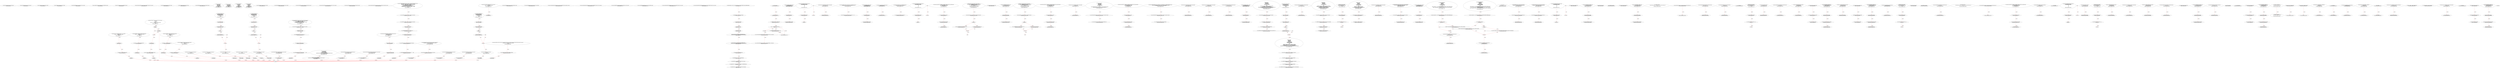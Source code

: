 digraph  {
13 [label="2_ function name() external view returns (string memory);\n13-function_definition-3-3", method="name()", type_label=function_definition];
21 [label="3_ function symbol() external view returns (string memory);\n21-function_definition-4-4", method="symbol()", type_label=function_definition];
29 [label="4_ function granularity() external view returns (uint256);\n29-function_definition-5-5", method="granularity()", type_label=function_definition];
37 [label="5_ function totalSupply() external view returns (uint256);\n37-function_definition-6-6", method="totalSupply()", type_label=function_definition];
45 [label="6_ function balanceOf(address owner) external view returns (uint256);\n45-function_definition-7-7", method="balanceOf(address owner)", type_label=function_definition];
57 [label="7_ function send(address recipient, uint256 amount, bytes calldata data) external;\n57-function_definition-8-8", method="send(address recipient,uint256 amount,bytes calldata data)", type_label=function_definition];
72 [label="8_ function burn(uint256 amount, bytes calldata data) external;\n72-function_definition-9-9", method="burn(uint256 amount,bytes calldata data)", type_label=function_definition];
83 [label="9_ function isOperatorFor(address operator, address tokenHolder) external view returns (bool);\n83-function_definition-10-10", method="isOperatorFor(address operator,address tokenHolder)", type_label=function_definition];
99 [label="10_ function authorizeOperator(address operator) external;\n99-function_definition-11-11", method="authorizeOperator(address operator)", type_label=function_definition];
106 [label="11_ function revokeOperator(address operator) external;\n106-function_definition-12-12", method="revokeOperator(address operator)", type_label=function_definition];
113 [label="12_ function defaultOperators() external view returns (address[] memory);\n113-function_definition-13-13", method="defaultOperators()", type_label=function_definition];
122 [label="13_ function operatorSend(\n        address sender,\n        address recipient,\n        uint256 amount,\n        bytes calldata data,\n        bytes calldata operatorData\n    ) external;\n122-function_definition-14-20", method="operatorSend(address sender,address recipient,uint256 amount,bytes calldata data,bytes calldata operatorData)", type_label=function_definition];
145 [label="20_ function operatorBurn(\n        address account,\n        uint256 amount,\n        bytes calldata data,\n        bytes calldata operatorData\n    ) external;\n145-function_definition-21-26", method="operatorBurn(address account,uint256 amount,bytes calldata data,bytes calldata operatorData)", type_label=function_definition];
257 [label="40_ function tokensReceived(\n        address operator,\n        address from,\n        address to,\n        uint amount,\n        bytes calldata userData,\n        bytes calldata operatorData\n    ) external;\n257-function_definition-41-48", method="tokensReceived(address operator,address from,address to,uint amount,bytes calldata userData,bytes calldata operatorData)", type_label=function_definition];
287 [label="50_ function tokensToSend(\n        address operator,\n        address from,\n        address to,\n        uint amount,\n        bytes calldata userData,\n        bytes calldata operatorData\n    ) external;\n287-function_definition-51-58", method="tokensToSend(address operator,address from,address to,uint amount,bytes calldata userData,bytes calldata operatorData)", type_label=function_definition];
317 [label="60_ function totalSupply() external view returns (uint256);\n317-function_definition-61-61", method="totalSupply()", type_label=function_definition];
325 [label="61_ function balanceOf(address account) external view returns (uint256);\n325-function_definition-62-62", method="balanceOf(address account)", type_label=function_definition];
337 [label="62_ function transfer(address recipient, uint256 amount) external returns (bool);\n337-function_definition-63-63", method="transfer(address recipient,uint256 amount)", type_label=function_definition];
352 [label="63_ function allowance(address owner, address spender) external view returns (uint256);\n352-function_definition-64-64", method="allowance(address owner,address spender)", type_label=function_definition];
368 [label="64_ function approve(address spender, uint256 amount) external returns (bool);\n368-function_definition-65-65", method="approve(address spender,uint256 amount)", type_label=function_definition];
383 [label="65_ function transferFrom(address sender, address recipient, uint256 amount) external returns (bool);\n383-function_definition-66-66", method="transferFrom(address sender,address recipient,uint256 amount)", type_label=function_definition];
433 [label="70_ function add(uint256 a, uint256 b) internal pure returns (uint256) {\n        uint256 c = a + b;\n        require(c >= a, \"SafeMath: addition overflow\");\n        return c;\n    }\n433-function_definition-71-75", method="add(uint256 a,uint256 b)", type_label=function_definition];
450 [label="71_ uint256 c = a + b;\n450-new_variable-72-72", method="add(uint256 a,uint256 b)", type_label=new_variable];
458 [label="72_ require(c >= a, \"SafeMath: addition overflow\");\n458-expression_statement-73-73", method="add(uint256 a,uint256 b)", type_label=expression_statement];
468 [label="73_ return c;\n468-return-74-74", method="add(uint256 a,uint256 b)", type_label=return];
470 [label="75_ function sub(uint256 a, uint256 b) internal pure returns (uint256) {\n        require(b <= a, \"SafeMath: subtraction overflow\");\n        uint256 c = a - b;\n        return c;\n    }\n470-function_definition-76-80", method="sub(uint256 a,uint256 b)", type_label=function_definition];
487 [label="76_ require(b <= a, \"SafeMath: subtraction overflow\");\n487-expression_statement-77-77", method="sub(uint256 a,uint256 b)", type_label=expression_statement];
497 [label="77_ uint256 c = a - b;\n497-new_variable-78-78", method="sub(uint256 a,uint256 b)", type_label=new_variable];
505 [label="78_ return c;\n505-return-79-79", method="sub(uint256 a,uint256 b)", type_label=return];
507 [label="80_ function mul(uint256 a, uint256 b) internal pure returns (uint256) {\n        if (a == 0) {\n            return 0;\n        }\n        uint256 c = a * b;\n        require(c / a == b, \"SafeMath: multiplication overflow\");\n        return c;\n    }\n507-function_definition-81-88", method="mul(uint256 a,uint256 b)", type_label=function_definition];
524 [label="81_ if_a == 0\n524-if-82-84", method="mul(uint256 a,uint256 b)", type_label=if];
4525 [label="81_ end_if", method="mul(uint256 a,uint256 b)", type_label=end_if];
529 [label="82_ return 0;\n529-return-83-83", method="mul(uint256 a,uint256 b)", type_label=return];
531 [label="84_ uint256 c = a * b;\n531-new_variable-85-85", method="mul(uint256 a,uint256 b)", type_label=new_variable];
539 [label="85_ require(c / a == b, \"SafeMath: multiplication overflow\");\n539-expression_statement-86-86", method="mul(uint256 a,uint256 b)", type_label=expression_statement];
551 [label="86_ return c;\n551-return-87-87", method="mul(uint256 a,uint256 b)", type_label=return];
553 [label="88_ function div(uint256 a, uint256 b) internal pure returns (uint256) {\n        require(b > 0, \"SafeMath: division by zero\");\n        uint256 c = a / b;\n        return c;\n    }\n553-function_definition-89-93", method="div(uint256 a,uint256 b)", type_label=function_definition];
570 [label="89_ require(b > 0, \"SafeMath: division by zero\");\n570-expression_statement-90-90", method="div(uint256 a,uint256 b)", type_label=expression_statement];
580 [label="90_ uint256 c = a / b;\n580-new_variable-91-91", method="div(uint256 a,uint256 b)", type_label=new_variable];
588 [label="91_ return c;\n588-return-92-92", method="div(uint256 a,uint256 b)", type_label=return];
590 [label="93_ function mod(uint256 a, uint256 b) internal pure returns (uint256) {\n        require(b != 0, \"SafeMath: modulo by zero\");\n        return a % b;\n    }\n590-function_definition-94-97", method="mod(uint256 a,uint256 b)", type_label=function_definition];
607 [label="94_ require(b != 0, \"SafeMath: modulo by zero\");\n607-expression_statement-95-95", method="mod(uint256 a,uint256 b)", type_label=expression_statement];
617 [label="95_ return a % b;\n617-return-96-96", method="mod(uint256 a,uint256 b)", type_label=return];
624 [label="99_ function isContract(address account) internal view returns (bool) {\n        uint256 size;\n        assembly { size := extcodesize(account) }\n        return size > 0;\n    }\n624-function_definition-100-104", method="isContract(address account)", type_label=function_definition];
637 [label="100_ uint256 size;\n637-new_variable-101-101", method="isContract(address account)", type_label=new_variable];
652 [label="102_ return size > 0;\n652-return-103-103", method="isContract(address account)", type_label=return];
659 [label="106_ function setManager(address account, address newManager) external;\n659-function_definition-107-107", method="setManager(address account,address newManager)", type_label=function_definition];
670 [label="107_ function getManager(address account) external view returns (address);\n670-function_definition-108-108", method="getManager(address account)", type_label=function_definition];
682 [label="108_ function setInterfaceImplementer(address account, bytes32 interfaceHash, address implementer) external;\n682-function_definition-109-109", method="setInterfaceImplementer(address account,bytes32 interfaceHash,address implementer)", type_label=function_definition];
697 [label="109_ function getInterfaceImplementer(address account, bytes32 interfaceHash) external view returns (address);\n697-function_definition-110-110", method="getInterfaceImplementer(address account,bytes32 interfaceHash)", type_label=function_definition];
713 [label="110_ function interfaceHash(string calldata interfaceName) external pure returns (bytes32);\n713-function_definition-111-111", method="interfaceHash(string calldata interfaceName)", type_label=function_definition];
725 [label="111_ function updateERC165Cache(address account, bytes4 interfaceId) external;\n725-function_definition-112-112", method="updateERC165Cache(address account,bytes4 interfaceId)", type_label=function_definition];
736 [label="112_ function implementsERC165Interface(address account, bytes4 interfaceId) external view returns (bool);\n736-function_definition-113-113", method="implementsERC165Interface(address account,bytes4 interfaceId)", type_label=function_definition];
752 [label="113_ function implementsERC165InterfaceNoCache(address account, bytes4 interfaceId) external view returns (bool);\n752-function_definition-114-114", method="implementsERC165InterfaceNoCache(address account,bytes4 interfaceId)", type_label=function_definition];
811 [label="120_ IERC1820Registry private _erc1820 = IERC1820Registry(0x1820a4B7618BdE71Dce8cdc73aAB6C95905faD24);\n811-new_variable-121-121", method="", type_label=new_variable];
821 [label="121_ mapping(address => uint256) private _balances;\n821-new_variable-122-122", method="", type_label=new_variable];
828 [label="122_ uint256 private _totalSupply;\n828-new_variable-123-123", method="", type_label=new_variable];
833 [label="123_ string private _name;\n833-new_variable-124-124", method="", type_label=new_variable];
838 [label="124_ string private _symbol;\n838-new_variable-125-125", method="", type_label=new_variable];
843 [label="125_ bytes32 constant private TOKENS_SENDER_INTERFACE_HASH =\n        0x29ddb589b1fb5fc7cf394961c1adf5f8c6454761adf795e67fe149f658abe895;\n843-new_variable-126-127", method="", type_label=new_variable];
849 [label="127_ bytes32 constant private TOKENS_RECIPIENT_INTERFACE_HASH =\n        0xb281fc8c12954d22544db45de3159a39272895b169a852b314f9cc762e44c53b;\n849-new_variable-128-129", method="", type_label=new_variable];
855 [label="129_ address[] private _defaultOperatorsArray;\n855-new_variable-130-130", method="", type_label=new_variable];
861 [label="130_ mapping(address => bool) private _defaultOperators;\n861-new_variable-131-131", method="", type_label=new_variable];
868 [label="131_ mapping(address => mapping(address => bool)) private _operators;\n868-new_variable-132-132", method="", type_label=new_variable];
877 [label="132_ mapping(address => mapping(address => bool)) private _revokedDefaultOperators;\n877-new_variable-133-133", method="", type_label=new_variable];
886 [label="133_ mapping (address => mapping (address => uint256)) private _allowances;\n886-new_variable-134-134", method="", type_label=new_variable];
910 [label="139_ _name = name;\n910-expression_statement-140-140", method="", type_label=expression_statement];
914 [label="140_ _symbol = symbol;\n914-expression_statement-141-141", method="", type_label=expression_statement];
918 [label="141_ _defaultOperatorsArray = defaultOperators;\n918-expression_statement-142-142", method="", type_label=expression_statement];
922 [label="142_ for(i < _defaultOperatorsArray.length;;i++)\n922-for-143-145", method="", type_label=for];
4923 [label="142_ end_loop", method="", type_label=end_loop];
935 [label="142_ i++\n935-expression_statement-143-143", method="", type_label=expression_statement];
938 [label="143_ _defaultOperators[_defaultOperatorsArray[i]] = true;\n938-expression_statement-144-144", method="", type_label=expression_statement];
947 [label="145_ _erc1820.setInterfaceImplementer(address(this), keccak256(\"ERC777Token\"), address(this));\n947-expression_statement-146-146", method="", type_label=expression_statement];
966 [label="146_ _erc1820.setInterfaceImplementer(address(this), keccak256(\"ERC20Token\"), address(this));\n966-expression_statement-147-147", method="", type_label=expression_statement];
985 [label="148_ function name() public view returns (string memory) {\n        return _name;\n    }\n985-function_definition-149-151", method="name()", type_label=function_definition];
994 [label="149_ return _name;\n994-return-150-150", method="name()", type_label=return];
996 [label="151_ function symbol() public view returns (string memory) {\n        return _symbol;\n    }\n996-function_definition-152-154", method="symbol()", type_label=function_definition];
1005 [label="152_ return _symbol;\n1005-return-153-153", method="symbol()", type_label=return];
1007 [label="154_ function bug_unchk18() public{\nuint receivers_unchk18;\naddress payable addr_unchk18;\nif (!addr_unchk18.send(42 ether))\n	{receivers_unchk18 +=1;}\nelse\n	{revert();}\n}\n1007-function_definition-155-162", method="bug_unchk18()", type_label=function_definition];
1011 [label="155_ uint receivers_unchk18;\n1011-new_variable-156-156", method="bug_unchk18()", type_label=new_variable];
1016 [label="156_ address payable addr_unchk18;\n1016-new_variable-157-157", method="bug_unchk18()", type_label=new_variable];
1021 [label="157_ if\n1021-if-158-161", method="bug_unchk18()", type_label=if];
5022 [label="157_ end_if", method="bug_unchk18()", type_label=end_if];
1031 [label="158_ receivers_unchk18 +=1;\n1031-expression_statement-159-159", method="bug_unchk18()", type_label=expression_statement];
1038 [label="162_ function decimals() public pure returns (uint8) {\n        return 18;\n    }\n1038-function_definition-163-165", method="decimals()", type_label=function_definition];
1047 [label="163_ return 18;\n1047-return-164-164", method="decimals()", type_label=return];
1049 [label="165_ function withdrawBal_unchk29 () public{\n	uint Balances_unchk29 = 0;\n	msg.sender.send(Balances_unchk29);}\n1049-function_definition-166-168", method="withdrawBal_unchk29()", type_label=function_definition];
1053 [label="166_ uint Balances_unchk29 = 0;\n1053-new_variable-167-167", method="withdrawBal_unchk29()", type_label=new_variable];
1059 [label="167_ msg.sender.send(Balances_unchk29);\n1059-expression_statement-168-168", method="withdrawBal_unchk29()", type_label=expression_statement];
1068 [label="168_ function granularity() public view returns (uint256) {\n        return 1;\n    }\n1068-function_definition-169-171", method="granularity()", type_label=function_definition];
1077 [label="169_ return 1;\n1077-return-170-170", method="granularity()", type_label=return];
1079 [label="171_ function bug_unchk6() public{\nuint receivers_unchk6;\naddress payable addr_unchk6;\nif (!addr_unchk6.send(42 ether))\n	{receivers_unchk6 +=1;}\nelse\n	{revert();}\n}\n1079-function_definition-172-179", method="bug_unchk6()", type_label=function_definition];
1083 [label="172_ uint receivers_unchk6;\n1083-new_variable-173-173", method="bug_unchk6()", type_label=new_variable];
1088 [label="173_ address payable addr_unchk6;\n1088-new_variable-174-174", method="bug_unchk6()", type_label=new_variable];
1093 [label="174_ if\n1093-if-175-178", method="bug_unchk6()", type_label=if];
5094 [label="174_ end_if", method="bug_unchk6()", type_label=end_if];
1103 [label="175_ receivers_unchk6 +=1;\n1103-expression_statement-176-176", method="bug_unchk6()", type_label=expression_statement];
1110 [label="179_ function totalSupply() public view returns (uint256) {\n        return _totalSupply;\n    }\n1110-function_definition-180-182", method="totalSupply()", type_label=function_definition];
1119 [label="180_ return _totalSupply;\n1119-return-181-181", method="totalSupply()", type_label=return];
1121 [label="182_ function UncheckedExternalCall_unchk16 () public\n{  address payable addr_unchk16;\n   if (! addr_unchk16.send (42 ether))  \n      { \n      }\n	else\n      { \n      }\n}\n1121-function_definition-183-191", method="UncheckedExternalCall_unchk16()", type_label=function_definition];
1125 [label="183_ address payable addr_unchk16;\n1125-new_variable-184-184", method="UncheckedExternalCall_unchk16()", type_label=new_variable];
1130 [label="184_ if\n1130-if-185-190", method="UncheckedExternalCall_unchk16()", type_label=if];
5131 [label="184_ end_if", method="UncheckedExternalCall_unchk16()", type_label=end_if];
1141 [label="191_ function balanceOf(address tokenHolder) public view returns (uint256) {\n        return _balances[tokenHolder];\n    }\n1141-function_definition-192-194", method="balanceOf(address tokenHolder)", type_label=function_definition];
1154 [label="192_ return _balances[tokenHolder];\n1154-return-193-193", method="balanceOf(address tokenHolder)", type_label=return];
1158 [label="194_ function my_func_uncheck24(address payable dst) public payable{\n        dst.call.value(msg.value)(\"\");\n    }\n1158-function_definition-195-197", method="my_func_uncheck24(address payable dst)", type_label=function_definition];
1167 [label="195_ dst.call.value(msg.value)(\"\");\n1167-expression_statement-196-196", method="my_func_uncheck24(address payable dst)", type_label=expression_statement];
1182 [label="197_ function send(address recipient, uint256 amount, bytes calldata data) external {\n        _send(msg.sender, msg.sender, recipient, amount, data, \"\", true);\n    }\n1182-function_definition-198-200", method="send(address recipient,uint256 amount,bytes calldata data)", type_label=function_definition];
1198 [label="198_ _send(msg.sender, msg.sender, recipient, amount, data, \"\", true);\n1198-expression_statement-199-199", method="send(address recipient,uint256 amount,bytes calldata data)", type_label=expression_statement];
1221 [label="200_ function withdrawBal_unchk5 () public{\n	uint64 Balances_unchk5 = 0;\n	msg.sender.send(Balances_unchk5);}\n1221-function_definition-201-203", method="withdrawBal_unchk5()", type_label=function_definition];
1225 [label="201_ uint64 Balances_unchk5 = 0;\n1225-new_variable-202-202", method="withdrawBal_unchk5()", type_label=new_variable];
1231 [label="202_ msg.sender.send(Balances_unchk5);\n1231-expression_statement-203-203", method="withdrawBal_unchk5()", type_label=expression_statement];
1240 [label="203_ function transfer(address recipient, uint256 amount) external returns (bool) {\n        require(recipient != address(0), \"ERC777: transfer to the zero address\");\n        address from = msg.sender;\n        _callTokensToSend(from, from, recipient, amount, \"\", \"\");\n        _move(from, from, recipient, amount, \"\", \"\");\n        _callTokensReceived(from, from, recipient, amount, \"\", \"\", false);\n        return true;\n    }\n1240-function_definition-204-211", method="transfer(address recipient,uint256 amount)", type_label=function_definition];
1256 [label="204_ require(recipient != address(0), \"ERC777: transfer to the zero address\");\n1256-expression_statement-205-205", method="transfer(address recipient,uint256 amount)", type_label=expression_statement];
1268 [label="205_ address from = msg.sender;\n1268-new_variable-206-206", method="transfer(address recipient,uint256 amount)", type_label=new_variable];
1276 [label="206_ _callTokensToSend(from, from, recipient, amount, \"\", \"\");\n1276-expression_statement-207-207", method="transfer(address recipient,uint256 amount)", type_label=expression_statement];
1293 [label="207_ _move(from, from, recipient, amount, \"\", \"\");\n1293-expression_statement-208-208", method="transfer(address recipient,uint256 amount)", type_label=expression_statement];
1310 [label="208_ _callTokensReceived(from, from, recipient, amount, \"\", \"\", false);\n1310-expression_statement-209-209", method="transfer(address recipient,uint256 amount)", type_label=expression_statement];
1330 [label="209_ return true;\n1330-return-210-210", method="transfer(address recipient,uint256 amount)", type_label=return];
1333 [label="211_ function bug_unchk15(address payable addr) public\n      {addr.send (42 ether); }\n1333-function_definition-212-213", method="bug_unchk15(address payable addr)", type_label=function_definition];
1341 [label="212_ addr.send (42 ether);\n1341-expression_statement-213-213", method="bug_unchk15(address payable addr)", type_label=expression_statement];
1349 [label="213_ function burn(uint256 amount, bytes calldata data) external {\n        _burn(msg.sender, msg.sender, amount, data, \"\");\n    }\n1349-function_definition-214-216", method="burn(uint256 amount,bytes calldata data)", type_label=function_definition];
1361 [label="214_ _burn(msg.sender, msg.sender, amount, data, \"\");\n1361-expression_statement-215-215", method="burn(uint256 amount,bytes calldata data)", type_label=expression_statement];
1379 [label="216_ function UncheckedExternalCall_unchk28 () public\n{  address payable addr_unchk28;\n   if (! addr_unchk28.send (42 ether))  \n      { \n      }\n	else\n      { \n      }\n}\n1379-function_definition-217-225", method="UncheckedExternalCall_unchk28()", type_label=function_definition];
1383 [label="217_ address payable addr_unchk28;\n1383-new_variable-218-218", method="UncheckedExternalCall_unchk28()", type_label=new_variable];
1388 [label="218_ if\n1388-if-219-224", method="UncheckedExternalCall_unchk28()", type_label=if];
5389 [label="218_ end_if", method="UncheckedExternalCall_unchk28()", type_label=end_if];
1399 [label="225_ function isOperatorFor(\n        address operator,\n        address tokenHolder\n    ) public view returns (bool) {\n        return operator == tokenHolder ||\n            (_defaultOperators[operator] && !_revokedDefaultOperators[tokenHolder][operator]) ||\n            _operators[tokenHolder][operator];\n    }\n1399-function_definition-226-233", method="isOperatorFor(address operator,address tokenHolder)", type_label=function_definition];
1416 [label="229_ return operator == tokenHolder ||\n            (_defaultOperators[operator] && !_revokedDefaultOperators[tokenHolder][operator]) ||\n            _operators[tokenHolder][operator];\n1416-return-230-232", method="isOperatorFor(address operator,address tokenHolder)", type_label=return];
1438 [label="233_ function cash_unchk34(uint roundIndex, uint subpotIndex, address payable winner_unchk34) public{\n        uint64 subpot_unchk34 = 10 ether;\n        winner_unchk34.send(subpot_unchk34);   \n        subpot_unchk34= 0;\n}\n1438-function_definition-234-238", method="cash_unchk34(uint roundIndex,uint subpotIndex,address payable winner_unchk34)", type_label=function_definition];
1454 [label="234_ uint64 subpot_unchk34 = 10 ether;\n1454-new_variable-235-235", method="cash_unchk34(uint roundIndex,uint subpotIndex,address payable winner_unchk34)", type_label=new_variable];
1461 [label="235_ winner_unchk34.send(subpot_unchk34);\n1461-expression_statement-236-236", method="cash_unchk34(uint roundIndex,uint subpotIndex,address payable winner_unchk34)", type_label=expression_statement];
1468 [label="236_ subpot_unchk34= 0;\n1468-expression_statement-237-237", method="cash_unchk34(uint roundIndex,uint subpotIndex,address payable winner_unchk34)", type_label=expression_statement];
1472 [label="238_ function authorizeOperator(address operator) external {\n        require(msg.sender != operator, \"ERC777: authorizing self as operator\");\n        if (_defaultOperators[operator]) {\n            delete _revokedDefaultOperators[msg.sender][operator];\n        } else {\n            _operators[msg.sender][operator] = true;\n        }\n        emit AuthorizedOperator(operator, msg.sender);\n    }\n1472-function_definition-239-247", method="authorizeOperator(address operator)", type_label=function_definition];
1480 [label="239_ require(msg.sender != operator, \"ERC777: authorizing self as operator\");\n1480-expression_statement-240-240", method="authorizeOperator(address operator)", type_label=expression_statement];
1492 [label="240_ if\n1492-if-241-245", method="authorizeOperator(address operator)", type_label=if];
5493 [label="240_ end_if", method="authorizeOperator(address operator)", type_label=end_if];
1497 [label="241_ delete _revokedDefaultOperators[msg.sender][operator];\n1497-expression_statement-242-242", method="authorizeOperator(address operator)", type_label=expression_statement];
1507 [label="243_ _operators[msg.sender][operator] = true;\n1507-expression_statement-244-244", method="authorizeOperator(address operator)", type_label=expression_statement];
1526 [label="247_ bool public payedOut_unchk21 = false;\n1526-new_variable-248-248", method="", type_label=new_variable];
1533 [label="248_ function withdrawLeftOver_unchk21() public {\n        require(payedOut_unchk21);\n        msg.sender.send(address(this).balance);\n    }\n1533-function_definition-249-252", method="withdrawLeftOver_unchk21()", type_label=function_definition];
1537 [label="249_ require(payedOut_unchk21);\n1537-expression_statement-250-250", method="withdrawLeftOver_unchk21()", type_label=expression_statement];
1542 [label="250_ msg.sender.send(address(this).balance);\n1542-expression_statement-251-251", method="withdrawLeftOver_unchk21()", type_label=expression_statement];
1555 [label="252_ function revokeOperator(address operator) external {\n        require(operator != msg.sender, \"ERC777: revoking self as operator\");\n        if (_defaultOperators[operator]) {\n            _revokedDefaultOperators[msg.sender][operator] = true;\n        } else {\n            delete _operators[msg.sender][operator];\n        }\n        emit RevokedOperator(operator, msg.sender);\n    }\n1555-function_definition-253-261", method="revokeOperator(address operator)", type_label=function_definition];
1563 [label="253_ require(operator != msg.sender, \"ERC777: revoking self as operator\");\n1563-expression_statement-254-254", method="revokeOperator(address operator)", type_label=expression_statement];
1575 [label="254_ if\n1575-if-255-259", method="revokeOperator(address operator)", type_label=if];
5576 [label="254_ end_if", method="revokeOperator(address operator)", type_label=end_if];
1580 [label="255_ _revokedDefaultOperators[msg.sender][operator] = true;\n1580-expression_statement-256-256", method="revokeOperator(address operator)", type_label=expression_statement];
1592 [label="257_ delete _operators[msg.sender][operator];\n1592-expression_statement-258-258", method="revokeOperator(address operator)", type_label=expression_statement];
1609 [label="261_ function cash_unchk10(uint roundIndex, uint subpotIndex,address payable winner_unchk10) public{\n        uint64 subpot_unchk10 = 10 ether;\n        winner_unchk10.send(subpot_unchk10);   \n        subpot_unchk10= 0;\n}\n1609-function_definition-262-266", method="cash_unchk10(uint roundIndex,uint subpotIndex,address payable winner_unchk10)", type_label=function_definition];
1625 [label="262_ uint64 subpot_unchk10 = 10 ether;\n1625-new_variable-263-263", method="cash_unchk10(uint roundIndex,uint subpotIndex,address payable winner_unchk10)", type_label=new_variable];
1632 [label="263_ winner_unchk10.send(subpot_unchk10);\n1632-expression_statement-264-264", method="cash_unchk10(uint roundIndex,uint subpotIndex,address payable winner_unchk10)", type_label=expression_statement];
1639 [label="264_ subpot_unchk10= 0;\n1639-expression_statement-265-265", method="cash_unchk10(uint roundIndex,uint subpotIndex,address payable winner_unchk10)", type_label=expression_statement];
1643 [label="266_ function defaultOperators() public view returns (address[] memory) {\n        return _defaultOperatorsArray;\n    }\n1643-function_definition-267-269", method="defaultOperators()", type_label=function_definition];
1653 [label="267_ return _defaultOperatorsArray;\n1653-return-268-268", method="defaultOperators()", type_label=return];
1655 [label="269_ function my_func_unchk47(address payable dst) public payable{\n        dst.send(msg.value);\n    }\n1655-function_definition-270-272", method="my_func_unchk47(address payable dst)", type_label=function_definition];
1664 [label="270_ dst.send(msg.value);\n1664-expression_statement-271-271", method="my_func_unchk47(address payable dst)", type_label=expression_statement];
1673 [label="272_ function operatorSend(\n        address sender,\n        address recipient,\n        uint256 amount,\n        bytes calldata data,\n        bytes calldata operatorData\n    )\n    external\n    {\n        require(isOperatorFor(msg.sender, sender), \"ERC777: caller is not an operator for holder\");\n        _send(msg.sender, sender, recipient, amount, data, operatorData, true);\n    }\n1673-function_definition-273-284", method="operatorSend(address sender,address recipient,uint256 amount,bytes calldata data,bytes calldata operatorData)", type_label=function_definition];
1697 [label="281_ require(isOperatorFor(msg.sender, sender), \"ERC777: caller is not an operator for holder\");\n1697-expression_statement-282-282", method="operatorSend(address sender,address recipient,uint256 amount,bytes calldata data,bytes calldata operatorData)", type_label=expression_statement];
1712 [label="282_ _send(msg.sender, sender, recipient, amount, data, operatorData, true);\n1712-expression_statement-283-283", method="operatorSend(address sender,address recipient,uint256 amount,bytes calldata data,bytes calldata operatorData)", type_label=expression_statement];
1732 [label="284_ function cash_unchk22(uint roundIndex, uint subpotIndex, address payable winner_unchk22)public{\n        uint64 subpot_unchk22 = 10 ether;\n        winner_unchk22.send(subpot_unchk22);   \n        subpot_unchk22= 0;\n}\n1732-function_definition-285-289", method="cash_unchk22(uint roundIndex,uint subpotIndex,address payable winner_unchk22)", type_label=function_definition];
1748 [label="285_ uint64 subpot_unchk22 = 10 ether;\n1748-new_variable-286-286", method="cash_unchk22(uint roundIndex,uint subpotIndex,address payable winner_unchk22)", type_label=new_variable];
1755 [label="286_ winner_unchk22.send(subpot_unchk22);\n1755-expression_statement-287-287", method="cash_unchk22(uint roundIndex,uint subpotIndex,address payable winner_unchk22)", type_label=expression_statement];
1762 [label="287_ subpot_unchk22= 0;\n1762-expression_statement-288-288", method="cash_unchk22(uint roundIndex,uint subpotIndex,address payable winner_unchk22)", type_label=expression_statement];
1766 [label="289_ function operatorBurn(address account, uint256 amount, bytes calldata data, bytes calldata operatorData) external {\n        require(isOperatorFor(msg.sender, account), \"ERC777: caller is not an operator for holder\");\n        _burn(msg.sender, account, amount, data, operatorData);\n    }\n1766-function_definition-290-293", method="operatorBurn(address account,uint256 amount,bytes calldata data,bytes calldata operatorData)", type_label=function_definition];
1786 [label="290_ require(isOperatorFor(msg.sender, account), \"ERC777: caller is not an operator for holder\");\n1786-expression_statement-291-291", method="operatorBurn(address account,uint256 amount,bytes calldata data,bytes calldata operatorData)", type_label=expression_statement];
1801 [label="291_ _burn(msg.sender, account, amount, data, operatorData);\n1801-expression_statement-292-292", method="operatorBurn(address account,uint256 amount,bytes calldata data,bytes calldata operatorData)", type_label=expression_statement];
1816 [label="293_ function my_func_uncheck12(address payable dst) public payable{\n        dst.call.value(msg.value)(\"\");\n    }\n1816-function_definition-294-296", method="my_func_uncheck12(address payable dst)", type_label=function_definition];
1825 [label="294_ dst.call.value(msg.value)(\"\");\n1825-expression_statement-295-295", method="my_func_uncheck12(address payable dst)", type_label=expression_statement];
1840 [label="296_ function allowance(address holder, address spender) public view returns (uint256) {\n        return _allowances[holder][spender];\n    }\n1840-function_definition-297-299", method="allowance(address holder,address spender)", type_label=function_definition];
1857 [label="297_ return _allowances[holder][spender];\n1857-return-298-298", method="allowance(address holder,address spender)", type_label=return];
1863 [label="299_ function my_func_unchk11(address payable dst) public payable{\n        dst.send(msg.value);\n    }\n1863-function_definition-300-302", method="my_func_unchk11(address payable dst)", type_label=function_definition];
1872 [label="300_ dst.send(msg.value);\n1872-expression_statement-301-301", method="my_func_unchk11(address payable dst)", type_label=expression_statement];
1881 [label="302_ function approve(address spender, uint256 value) external returns (bool) {\n        address holder = msg.sender;\n        _approve(holder, spender, value);\n        return true;\n    }\n1881-function_definition-303-307", method="approve(address spender,uint256 value)", type_label=function_definition];
1897 [label="303_ address holder = msg.sender;\n1897-new_variable-304-304", method="approve(address spender,uint256 value)", type_label=new_variable];
1905 [label="304_ _approve(holder, spender, value);\n1905-expression_statement-305-305", method="approve(address spender,uint256 value)", type_label=expression_statement];
1914 [label="305_ return true;\n1914-return-306-306", method="approve(address spender,uint256 value)", type_label=return];
1917 [label="307_ function callnotchecked_unchk1(address payable callee) public {\n    callee.call.value(2 ether);\n  }\n1917-function_definition-308-310", method="callnotchecked_unchk1(address payable callee)", type_label=function_definition];
1925 [label="308_ callee.call.value(2 ether);\n1925-expression_statement-309-309", method="callnotchecked_unchk1(address payable callee)", type_label=expression_statement];
1935 [label="310_ function transferFrom(address holder, address recipient, uint256 amount) external returns (bool) {\n        require(recipient != address(0), \"ERC777: transfer to the zero address\");\n        require(holder != address(0), \"ERC777: transfer from the zero address\");\n        address spender = msg.sender;\n        _callTokensToSend(spender, holder, recipient, amount, \"\", \"\");\n        _move(spender, holder, recipient, amount, \"\", \"\");\n        _approve(holder, spender, _allowances[holder][spender].sub(amount));\n        _callTokensReceived(spender, holder, recipient, amount, \"\", \"\", false);\n        return true;\n    }\n1935-function_definition-311-320", method="transferFrom(address holder,address recipient,uint256 amount)", type_label=function_definition];
1955 [label="311_ require(recipient != address(0), \"ERC777: transfer to the zero address\");\n1955-expression_statement-312-312", method="transferFrom(address holder,address recipient,uint256 amount)", type_label=expression_statement];
1967 [label="312_ require(holder != address(0), \"ERC777: transfer from the zero address\");\n1967-expression_statement-313-313", method="transferFrom(address holder,address recipient,uint256 amount)", type_label=expression_statement];
1979 [label="313_ address spender = msg.sender;\n1979-new_variable-314-314", method="transferFrom(address holder,address recipient,uint256 amount)", type_label=new_variable];
1987 [label="314_ _callTokensToSend(spender, holder, recipient, amount, \"\", \"\");\n1987-expression_statement-315-315", method="transferFrom(address holder,address recipient,uint256 amount)", type_label=expression_statement];
2004 [label="315_ _move(spender, holder, recipient, amount, \"\", \"\");\n2004-expression_statement-316-316", method="transferFrom(address holder,address recipient,uint256 amount)", type_label=expression_statement];
2021 [label="316_ _approve(holder, spender, _allowances[holder][spender].sub(amount));\n2021-expression_statement-317-317", method="transferFrom(address holder,address recipient,uint256 amount)", type_label=expression_statement];
2039 [label="317_ _callTokensReceived(spender, holder, recipient, amount, \"\", \"\", false);\n2039-expression_statement-318-318", method="transferFrom(address holder,address recipient,uint256 amount)", type_label=expression_statement];
2059 [label="318_ return true;\n2059-return-319-319", method="transferFrom(address holder,address recipient,uint256 amount)", type_label=return];
2062 [label="320_ function withdrawBal_unchk41 () public{\n	uint64 Balances_unchk41 = 0;\n	msg.sender.send(Balances_unchk41);}\n2062-function_definition-321-323", method="withdrawBal_unchk41()", type_label=function_definition];
2066 [label="321_ uint64 Balances_unchk41 = 0;\n2066-new_variable-322-322", method="withdrawBal_unchk41()", type_label=new_variable];
2072 [label="322_ msg.sender.send(Balances_unchk41);\n2072-expression_statement-323-323", method="withdrawBal_unchk41()", type_label=expression_statement];
2081 [label="323_ function _mint(\n        address operator,\n        address account,\n        uint256 amount,\n        bytes memory userData,\n        bytes memory operatorData\n    )\n    internal\n    {\n        require(account != address(0), \"ERC777: mint to the zero address\");\n        _totalSupply = _totalSupply.add(amount);\n        _balances[account] = _balances[account].add(amount);\n        _callTokensReceived(operator, address(0), account, amount, userData, operatorData, true);\n        emit Minted(operator, account, amount, userData, operatorData);\n        emit Transfer(address(0), account, amount);\n    }\n2081-function_definition-324-339", method="_mint(address operator,address account,uint256 amount,bytes memory userData,bytes memory operatorData)", type_label=function_definition];
2105 [label="332_ require(account != address(0), \"ERC777: mint to the zero address\");\n2105-expression_statement-333-333", method="_mint(address operator,address account,uint256 amount,bytes memory userData,bytes memory operatorData)", type_label=expression_statement];
2117 [label="333_ _totalSupply = _totalSupply.add(amount);\n2117-expression_statement-334-334", method="_mint(address operator,address account,uint256 amount,bytes memory userData,bytes memory operatorData)", type_label=expression_statement];
2126 [label="334_ _balances[account] = _balances[account].add(amount);\n2126-expression_statement-335-335", method="_mint(address operator,address account,uint256 amount,bytes memory userData,bytes memory operatorData)", type_label=expression_statement];
2139 [label="335_ _callTokensReceived(operator, address(0), account, amount, userData, operatorData, true);\n2139-expression_statement-336-336", method="_mint(address operator,address account,uint256 amount,bytes memory userData,bytes memory operatorData)", type_label=expression_statement];
2181 [label="339_ function bug_unchk42() public{\nuint receivers_unchk42;\naddress payable addr_unchk42;\nif (!addr_unchk42.send(42 ether))\n	{receivers_unchk42 +=1;}\nelse\n	{revert();}\n}\n2181-function_definition-340-347", method="bug_unchk42()", type_label=function_definition];
2185 [label="340_ uint receivers_unchk42;\n2185-new_variable-341-341", method="bug_unchk42()", type_label=new_variable];
2190 [label="341_ address payable addr_unchk42;\n2190-new_variable-342-342", method="bug_unchk42()", type_label=new_variable];
2195 [label="342_ if\n2195-if-343-346", method="bug_unchk42()", type_label=if];
6196 [label="342_ end_if", method="bug_unchk42()", type_label=end_if];
2205 [label="343_ receivers_unchk42 +=1;\n2205-expression_statement-344-344", method="bug_unchk42()", type_label=expression_statement];
2212 [label="347_ function _send(\n        address operator,\n        address from,\n        address to,\n        uint256 amount,\n        bytes memory userData,\n        bytes memory operatorData,\n        bool requireReceptionAck\n    )\n        private\n    {\n        require(from != address(0), \"ERC777: send from the zero address\");\n        require(to != address(0), \"ERC777: send to the zero address\");\n        _callTokensToSend(operator, from, to, amount, userData, operatorData);\n        _move(operator, from, to, amount, userData, operatorData);\n        _callTokensReceived(operator, from, to, amount, userData, operatorData, requireReceptionAck);\n    }\n2212-function_definition-348-364", method="_send(address operator,address from,address to,uint256 amount,bytes memory userData,bytes memory operatorData,bool requireReceptionAck)", type_label=function_definition];
2244 [label="358_ require(from != address(0), \"ERC777: send from the zero address\");\n2244-expression_statement-359-359", method="_send(address operator,address from,address to,uint256 amount,bytes memory userData,bytes memory operatorData,bool requireReceptionAck)", type_label=expression_statement];
2256 [label="359_ require(to != address(0), \"ERC777: send to the zero address\");\n2256-expression_statement-360-360", method="_send(address operator,address from,address to,uint256 amount,bytes memory userData,bytes memory operatorData,bool requireReceptionAck)", type_label=expression_statement];
2268 [label="360_ _callTokensToSend(operator, from, to, amount, userData, operatorData);\n2268-expression_statement-361-361", method="_send(address operator,address from,address to,uint256 amount,bytes memory userData,bytes memory operatorData,bool requireReceptionAck)", type_label=expression_statement];
2283 [label="361_ _move(operator, from, to, amount, userData, operatorData);\n2283-expression_statement-362-362", method="_send(address operator,address from,address to,uint256 amount,bytes memory userData,bytes memory operatorData,bool requireReceptionAck)", type_label=expression_statement];
2298 [label="362_ _callTokensReceived(operator, from, to, amount, userData, operatorData, requireReceptionAck);\n2298-expression_statement-363-363", method="_send(address operator,address from,address to,uint256 amount,bytes memory userData,bytes memory operatorData,bool requireReceptionAck)", type_label=expression_statement];
2315 [label="364_ function unhandledsend_unchk2(address payable callee) public {\n    callee.send(5 ether);\n  }\n2315-function_definition-365-367", method="unhandledsend_unchk2(address payable callee)", type_label=function_definition];
2323 [label="365_ callee.send(5 ether);\n2323-expression_statement-366-366", method="unhandledsend_unchk2(address payable callee)", type_label=expression_statement];
2331 [label="367_ function _burn(\n        address operator,\n        address from,\n        uint256 amount,\n        bytes memory data,\n        bytes memory operatorData\n    )\n        private\n    {\n        require(from != address(0), \"ERC777: burn from the zero address\");\n        _callTokensToSend(operator, from, address(0), amount, data, operatorData);\n        _totalSupply = _totalSupply.sub(amount);\n        _balances[from] = _balances[from].sub(amount);\n        emit Burned(operator, from, amount, data, operatorData);\n        emit Transfer(from, address(0), amount);\n    }\n2331-function_definition-368-383", method="_burn(address operator,address from,uint256 amount,bytes memory data,bytes memory operatorData)", type_label=function_definition];
2355 [label="376_ require(from != address(0), \"ERC777: burn from the zero address\");\n2355-expression_statement-377-377", method="_burn(address operator,address from,uint256 amount,bytes memory data,bytes memory operatorData)", type_label=expression_statement];
2367 [label="377_ _callTokensToSend(operator, from, address(0), amount, data, operatorData);\n2367-expression_statement-378-378", method="_burn(address operator,address from,uint256 amount,bytes memory data,bytes memory operatorData)", type_label=expression_statement];
2384 [label="378_ _totalSupply = _totalSupply.sub(amount);\n2384-expression_statement-379-379", method="_burn(address operator,address from,uint256 amount,bytes memory data,bytes memory operatorData)", type_label=expression_statement];
2393 [label="379_ _balances[from] = _balances[from].sub(amount);\n2393-expression_statement-380-380", method="_burn(address operator,address from,uint256 amount,bytes memory data,bytes memory operatorData)", type_label=expression_statement];
2428 [label="383_ function bug_unchk43() public{\naddress payable addr_unchk43;\nif (!addr_unchk43.send (10 ether) || 1==1)\n	{revert();}\n}\n2428-function_definition-384-388", method="bug_unchk43()", type_label=function_definition];
2432 [label="384_ address payable addr_unchk43;\n2432-new_variable-385-385", method="bug_unchk43()", type_label=new_variable];
2437 [label="385_ if_!addr_unchk43.send (10 ether) || 1==1\n2437-if-386-387", method="bug_unchk43()", type_label=if];
6438 [label="385_ end_if", method="bug_unchk43()", type_label=end_if];
2453 [label="388_ function _move(\n        address operator,\n        address from,\n        address to,\n        uint256 amount,\n        bytes memory userData,\n        bytes memory operatorData\n    )\n        private\n    {\n        _balances[from] = _balances[from].sub(amount);\n        _balances[to] = _balances[to].add(amount);\n        emit Sent(operator, from, to, amount, userData, operatorData);\n        emit Transfer(from, to, amount);\n    }\n2453-function_definition-389-403", method="_move(address operator,address from,address to,uint256 amount,bytes memory userData,bytes memory operatorData)", type_label=function_definition];
2481 [label="398_ _balances[from] = _balances[from].sub(amount);\n2481-expression_statement-399-399", method="_move(address operator,address from,address to,uint256 amount,bytes memory userData,bytes memory operatorData)", type_label=expression_statement];
2494 [label="399_ _balances[to] = _balances[to].add(amount);\n2494-expression_statement-400-400", method="_move(address operator,address from,address to,uint256 amount,bytes memory userData,bytes memory operatorData)", type_label=expression_statement];
2529 [label="403_ function my_func_uncheck48(address payable dst) public payable{\n        dst.call.value(msg.value)(\"\");\n    }\n2529-function_definition-404-406", method="my_func_uncheck48(address payable dst)", type_label=function_definition];
2538 [label="404_ dst.call.value(msg.value)(\"\");\n2538-expression_statement-405-405", method="my_func_uncheck48(address payable dst)", type_label=expression_statement];
2553 [label="406_ function _approve(address holder, address spender, uint256 value) private {\n        require(spender != address(0), \"ERC777: approve to the zero address\");\n        _allowances[holder][spender] = value;\n        emit Approval(holder, spender, value);\n    }\n2553-function_definition-407-411", method="_approve(address holder,address spender,uint256 value)", type_label=function_definition];
2569 [label="407_ require(spender != address(0), \"ERC777: approve to the zero address\");\n2569-expression_statement-408-408", method="_approve(address holder,address spender,uint256 value)", type_label=expression_statement];
2581 [label="408_ _allowances[holder][spender] = value;\n2581-expression_statement-409-409", method="_approve(address holder,address spender,uint256 value)", type_label=expression_statement];
2597 [label="411_ function withdrawBal_unchk17 () public{\n	uint64 Balances_unchk17 = 0;\n	msg.sender.send(Balances_unchk17);}\n2597-function_definition-412-414", method="withdrawBal_unchk17()", type_label=function_definition];
2601 [label="412_ uint64 Balances_unchk17 = 0;\n2601-new_variable-413-413", method="withdrawBal_unchk17()", type_label=new_variable];
2607 [label="413_ msg.sender.send(Balances_unchk17);\n2607-expression_statement-414-414", method="withdrawBal_unchk17()", type_label=expression_statement];
2616 [label="414_ function _callTokensToSend(\n        address operator,\n        address from,\n        address to,\n        uint256 amount,\n        bytes memory userData,\n        bytes memory operatorData\n    )\n        private\n    {\n        address implementer = _erc1820.getInterfaceImplementer(from, TOKENS_SENDER_INTERFACE_HASH);\n        if (implementer != address(0)) {\n            IERC777Sender(implementer).tokensToSend(operator, from, to, amount, userData, operatorData);\n        }\n    }\n2616-function_definition-415-429", method="_callTokensToSend(address operator,address from,address to,uint256 amount,bytes memory userData,bytes memory operatorData)", type_label=function_definition];
2644 [label="424_ address implementer = _erc1820.getInterfaceImplementer(from, TOKENS_SENDER_INTERFACE_HASH);\n2644-new_variable-425-425", method="_callTokensToSend(address operator,address from,address to,uint256 amount,bytes memory userData,bytes memory operatorData)", type_label=new_variable];
2657 [label="425_ if_implementer != address(0)\n2657-if-426-428", method="_callTokensToSend(address operator,address from,address to,uint256 amount,bytes memory userData,bytes memory operatorData)", type_label=if];
6658 [label="425_ end_if", method="_callTokensToSend(address operator,address from,address to,uint256 amount,bytes memory userData,bytes memory operatorData)", type_label=end_if];
2664 [label="426_ IERC777Sender(implementer).tokensToSend(operator, from, to, amount, userData, operatorData);\n2664-expression_statement-427-427", method="_callTokensToSend(address operator,address from,address to,uint256 amount,bytes memory userData,bytes memory operatorData)", type_label=expression_statement];
2684 [label="429_ function callnotchecked_unchk37(address payable callee) public {\n    callee.call.value(1 ether);\n  }\n2684-function_definition-430-432", method="callnotchecked_unchk37(address payable callee)", type_label=function_definition];
2692 [label="430_ callee.call.value(1 ether);\n2692-expression_statement-431-431", method="callnotchecked_unchk37(address payable callee)", type_label=expression_statement];
2702 [label="432_ function _callTokensReceived(\n        address operator,\n        address from,\n        address to,\n        uint256 amount,\n        bytes memory userData,\n        bytes memory operatorData,\n        bool requireReceptionAck\n    )\n        private\n    {\n        address implementer = _erc1820.getInterfaceImplementer(to, TOKENS_RECIPIENT_INTERFACE_HASH);\n        if (implementer != address(0)) {\n            IERC777Recipient(implementer).tokensReceived(operator, from, to, amount, userData, operatorData);\n        } else if (requireReceptionAck) {\n            require(!to.isContract(), \"ERC777: token recipient contract has no implementer for ERC777TokensRecipient\");\n        }\n    }\n2702-function_definition-433-450", method="_callTokensReceived(address operator,address from,address to,uint256 amount,bytes memory userData,bytes memory operatorData,bool requireReceptionAck)", type_label=function_definition];
2734 [label="443_ address implementer = _erc1820.getInterfaceImplementer(to, TOKENS_RECIPIENT_INTERFACE_HASH);\n2734-new_variable-444-444", method="_callTokensReceived(address operator,address from,address to,uint256 amount,bytes memory userData,bytes memory operatorData,bool requireReceptionAck)", type_label=new_variable];
2747 [label="444_ if_implementer != address(0)\n2747-if-445-449", method="_callTokensReceived(address operator,address from,address to,uint256 amount,bytes memory userData,bytes memory operatorData,bool requireReceptionAck)", type_label=if];
6748 [label="444_ end_if", method="_callTokensReceived(address operator,address from,address to,uint256 amount,bytes memory userData,bytes memory operatorData,bool requireReceptionAck)", type_label=end_if];
2754 [label="445_ IERC777Recipient(implementer).tokensReceived(operator, from, to, amount, userData, operatorData);\n2754-expression_statement-446-446", method="_callTokensReceived(address operator,address from,address to,uint256 amount,bytes memory userData,bytes memory operatorData,bool requireReceptionAck)", type_label=expression_statement];
2774 [label="446_ if\n2774-if-447-449", method="_callTokensReceived(address operator,address from,address to,uint256 amount,bytes memory userData,bytes memory operatorData,bool requireReceptionAck)", type_label=if];
2777 [label="447_ require(!to.isContract(), \"ERC777: token recipient contract has no implementer for ERC777TokensRecipient\");\n2777-expression_statement-448-448", method="_callTokensReceived(address operator,address from,address to,uint256 amount,bytes memory userData,bytes memory operatorData,bool requireReceptionAck)", type_label=expression_statement];
2789 [label="450_ function bug_unchk3(address payable addr) public\n      {addr.send (42 ether); }\n2789-function_definition-451-452", method="bug_unchk3(address payable addr)", type_label=function_definition];
2797 [label="451_ addr.send (42 ether);\n2797-expression_statement-452-452", method="bug_unchk3(address payable addr)", type_label=expression_statement];
2808 [label="454_ struct Role {\n        mapping (address => bool) bearer;\n    }\n2808-expression_statement-455-457", method="Role()", type_label=expression_statement];
2816 [label="457_ function add(Role storage role, address account) internal {\n        require(!has(role, account), \"Roles: account already has role\");\n        role.bearer[account] = true;\n    }\n2816-function_definition-458-461", method="add(Role storage role,address account)", type_label=function_definition];
2829 [label="458_ require(!has(role, account), \"Roles: account already has role\");\n2829-expression_statement-459-459", method="add(Role storage role,address account)", type_label=expression_statement];
2843 [label="459_ role.bearer[account] = true;\n2843-expression_statement-460-460", method="add(Role storage role,address account)", type_label=expression_statement];
2852 [label="461_ function remove(Role storage role, address account) internal {\n        require(has(role, account), \"Roles: account does not have role\");\n        role.bearer[account] = false;\n    }\n2852-function_definition-462-465", method="remove(Role storage role,address account)", type_label=function_definition];
2865 [label="462_ require(has(role, account), \"Roles: account does not have role\");\n2865-expression_statement-463-463", method="remove(Role storage role,address account)", type_label=expression_statement];
2878 [label="463_ role.bearer[account] = false;\n2878-expression_statement-464-464", method="remove(Role storage role,address account)", type_label=expression_statement];
2887 [label="465_ function has(Role storage role, address account) internal view returns (bool) {\n        require(account != address(0), \"Roles: account is the zero address\");\n        return role.bearer[account];\n    }\n2887-function_definition-466-469", method="has(Role storage role,address account)", type_label=function_definition];
2905 [label="466_ require(account != address(0), \"Roles: account is the zero address\");\n2905-expression_statement-467-467", method="has(Role storage role,address account)", type_label=expression_statement];
2917 [label="467_ return role.bearer[account];\n2917-return-468-468", method="has(Role storage role,address account)", type_label=return];
2933 [label="472_ function UncheckedExternalCall_unchk40 () public\n{  address payable addr_unchk40;\n   if (! addr_unchk40.send (2 ether))  \n      { \n      }\n	else\n      { \n      }\n}\n2933-function_definition-473-481", method="UncheckedExternalCall_unchk40()", type_label=function_definition];
2937 [label="473_ address payable addr_unchk40;\n2937-new_variable-474-474", method="UncheckedExternalCall_unchk40()", type_label=new_variable];
2942 [label="474_ if\n2942-if-475-480", method="UncheckedExternalCall_unchk40()", type_label=if];
6943 [label="474_ end_if", method="UncheckedExternalCall_unchk40()", type_label=end_if];
2959 [label="482_ bool public payedOut_unchk33 = false;\n2959-new_variable-483-483", method="", type_label=new_variable];
2966 [label="483_ function withdrawLeftOver_unchk33() public {\n        require(payedOut_unchk33);\n        msg.sender.send(address(this).balance);\n    }\n2966-function_definition-484-487", method="withdrawLeftOver_unchk33()", type_label=function_definition];
2970 [label="484_ require(payedOut_unchk33);\n2970-expression_statement-485-485", method="withdrawLeftOver_unchk33()", type_label=expression_statement];
2975 [label="485_ msg.sender.send(address(this).balance);\n2975-expression_statement-486-486", method="withdrawLeftOver_unchk33()", type_label=expression_statement];
2994 [label="488_ Roles.Role private _minters;\n2994-new_variable-489-489", method="", type_label=new_variable];
3003 [label="490_ _addMinter(msg.sender);\n3003-expression_statement-491-491", method="", type_label=expression_statement];
3010 [label="492_ bool public payedOut_unchk9 = false;\n3010-new_variable-493-493", method="", type_label=new_variable];
3017 [label="493_ function withdrawLeftOver_unchk9() public {\n        require(payedOut_unchk9);\n        msg.sender.send(address(this).balance);\n    }\n3017-function_definition-494-497", method="withdrawLeftOver_unchk9()", type_label=function_definition];
3021 [label="494_ require(payedOut_unchk9);\n3021-expression_statement-495-495", method="withdrawLeftOver_unchk9()", type_label=expression_statement];
3026 [label="495_ msg.sender.send(address(this).balance);\n3026-expression_statement-496-496", method="withdrawLeftOver_unchk9()", type_label=expression_statement];
3039 [label="497_ modifier onlyMinter() {\n        require(isMinter(msg.sender), \"MinterRole: caller does not have the Minter role\");\n        _;\n    }\n3039-expression_statement-498-501", method="", type_label=expression_statement];
3042 [label="498_ require(isMinter(msg.sender), \"MinterRole: caller does not have the Minter role\");\n3042-expression_statement-499-499", method="", type_label=expression_statement];
3055 [label="499_ _;\n3055-expression_statement-500-500", method="", type_label=expression_statement];
3057 [label="501_ function isMinter(address account) public view returns (bool) {\n        return _minters.has(account);\n    }\n3057-function_definition-502-504", method="isMinter(address account)", type_label=function_definition];
3070 [label="502_ return _minters.has(account);\n3070-return-503-503", method="isMinter(address account)", type_label=return];
3077 [label="504_ function callnotchecked_unchk25(address payable callee) public {\n    callee.call.value(1 ether);\n  }\n3077-function_definition-505-507", method="callnotchecked_unchk25(address payable callee)", type_label=function_definition];
3085 [label="505_ callee.call.value(1 ether);\n3085-expression_statement-506-506", method="callnotchecked_unchk25(address payable callee)", type_label=expression_statement];
3095 [label="507_ function addMinter(address account) public onlyMinter {\n        _addMinter(account);\n    }\n3095-function_definition-508-510", method="addMinter(address account)", type_label=function_definition];
3102 [label="507_ onlyMinter\n3102-expression_statement-508-508", method="addMinter(address account)", type_label=expression_statement];
3105 [label="508_ _addMinter(account);\n3105-expression_statement-509-509", method="addMinter(address account)", type_label=expression_statement];
3110 [label="510_ function bug_unchk19() public{\naddress payable addr_unchk19;\nif (!addr_unchk19.send (10 ether) || 1==1)\n	{revert();}\n}\n3110-function_definition-511-515", method="bug_unchk19()", type_label=function_definition];
3114 [label="511_ address payable addr_unchk19;\n3114-new_variable-512-512", method="bug_unchk19()", type_label=new_variable];
3119 [label="512_ if_!addr_unchk19.send (10 ether) || 1==1\n3119-if-513-514", method="bug_unchk19()", type_label=if];
7120 [label="512_ end_if", method="bug_unchk19()", type_label=end_if];
3135 [label="515_ function renounceMinter() public {\n        _removeMinter(msg.sender);\n    }\n3135-function_definition-516-518", method="renounceMinter()", type_label=function_definition];
3139 [label="516_ _removeMinter(msg.sender);\n3139-expression_statement-517-517", method="renounceMinter()", type_label=expression_statement];
3146 [label="518_ function unhandledsend_unchk26(address payable callee) public {\n    callee.send(5 ether);\n  }\n3146-function_definition-519-521", method="unhandledsend_unchk26(address payable callee)", type_label=function_definition];
3154 [label="519_ callee.send(5 ether);\n3154-expression_statement-520-520", method="unhandledsend_unchk26(address payable callee)", type_label=expression_statement];
3162 [label="521_ function _addMinter(address account) internal {\n        _minters.add(account);\n        emit MinterAdded(account);\n    }\n3162-function_definition-522-525", method="_addMinter(address account)", type_label=function_definition];
3170 [label="522_ _minters.add(account);\n3170-expression_statement-523-523", method="_addMinter(address account)", type_label=expression_statement];
3181 [label="525_ bool public payedOut_unchk20 = false;\n3181-new_variable-526-526", method="", type_label=new_variable];
3188 [label="526_ address payable public winner_unchk20;\n3188-new_variable-527-527", method="", type_label=new_variable];
3193 [label="527_ uint public winAmount_unchk20;\n3193-new_variable-528-528", method="", type_label=new_variable];
3198 [label="528_ function sendToWinner_unchk20() public {\n        require(!payedOut_unchk20);\n        winner_unchk20.send(winAmount_unchk20);\n        payedOut_unchk20 = true;\n    }\n3198-function_definition-529-533", method="sendToWinner_unchk20()", type_label=function_definition];
3202 [label="529_ require(!payedOut_unchk20);\n3202-expression_statement-530-530", method="sendToWinner_unchk20()", type_label=expression_statement];
3208 [label="530_ winner_unchk20.send(winAmount_unchk20);\n3208-expression_statement-531-531", method="sendToWinner_unchk20()", type_label=expression_statement];
3215 [label="531_ payedOut_unchk20 = true;\n3215-expression_statement-532-532", method="sendToWinner_unchk20()", type_label=expression_statement];
3220 [label="533_ function _removeMinter(address account) internal {\n        _minters.remove(account);\n        emit MinterRemoved(account);\n    }\n3220-function_definition-534-537", method="_removeMinter(address account)", type_label=function_definition];
3228 [label="534_ _minters.remove(account);\n3228-expression_statement-535-535", method="_removeMinter(address account)", type_label=expression_statement];
3239 [label="537_ bool public payedOut_unchk32 = false;\n3239-new_variable-538-538", method="", type_label=new_variable];
3246 [label="538_ address payable public winner_unchk32;\n3246-new_variable-539-539", method="", type_label=new_variable];
3251 [label="539_ uint public winAmount_unchk32;\n3251-new_variable-540-540", method="", type_label=new_variable];
3256 [label="540_ function sendToWinner_unchk32() public {\n        require(!payedOut_unchk32);\n        winner_unchk32.send(winAmount_unchk32);\n        payedOut_unchk32 = true;\n    }\n3256-function_definition-541-545", method="sendToWinner_unchk32()", type_label=function_definition];
3260 [label="541_ require(!payedOut_unchk32);\n3260-expression_statement-542-542", method="sendToWinner_unchk32()", type_label=expression_statement];
3266 [label="542_ winner_unchk32.send(winAmount_unchk32);\n3266-expression_statement-543-543", method="sendToWinner_unchk32()", type_label=expression_statement];
3273 [label="543_ payedOut_unchk32 = true;\n3273-expression_statement-544-544", method="sendToWinner_unchk32()", type_label=expression_statement];
3288 [label="548_ function bug_unchk27(address payable addr) public\n      {addr.send (42 ether); }\n3288-function_definition-549-550", method="bug_unchk27(address payable addr)", type_label=function_definition];
3296 [label="549_ addr.send (42 ether);\n3296-expression_statement-550-550", method="bug_unchk27(address payable addr)", type_label=expression_statement];
3310 [label="551_ function bug_unchk31() public{\naddress payable addr_unchk31;\nif (!addr_unchk31.send (10 ether) || 1==1)\n	{revert();}\n}\n3310-function_definition-552-556", method="bug_unchk31()", type_label=function_definition];
3314 [label="552_ address payable addr_unchk31;\n3314-new_variable-553-553", method="bug_unchk31()", type_label=new_variable];
3319 [label="553_ if_!addr_unchk31.send (10 ether) || 1==1\n3319-if-554-555", method="bug_unchk31()", type_label=if];
7320 [label="553_ end_if", method="bug_unchk31()", type_label=end_if];
3341 [label="557_ Roles.Role private _pausers;\n3341-new_variable-558-558", method="", type_label=new_variable];
3350 [label="559_ _addPauser(msg.sender);\n3350-expression_statement-560-560", method="", type_label=expression_statement];
3357 [label="561_ function unhandledsend_unchk38(address payable callee) public {\n    callee.send(5 ether);\n  }\n3357-function_definition-562-564", method="unhandledsend_unchk38(address payable callee)", type_label=function_definition];
3365 [label="562_ callee.send(5 ether);\n3365-expression_statement-563-563", method="unhandledsend_unchk38(address payable callee)", type_label=expression_statement];
3373 [label="564_ modifier onlyPauser() {\n        require(isPauser(msg.sender), \"PauserRole: caller does not have the Pauser role\");\n        _;\n    }\n3373-expression_statement-565-568", method="", type_label=expression_statement];
3376 [label="565_ require(isPauser(msg.sender), \"PauserRole: caller does not have the Pauser role\");\n3376-expression_statement-566-566", method="", type_label=expression_statement];
3389 [label="566_ _;\n3389-expression_statement-567-567", method="", type_label=expression_statement];
3391 [label="568_ function isPauser(address account) public view returns (bool) {\n        return _pausers.has(account);\n    }\n3391-function_definition-569-571", method="isPauser(address account)", type_label=function_definition];
3404 [label="569_ return _pausers.has(account);\n3404-return-570-570", method="isPauser(address account)", type_label=return];
3411 [label="571_ function cash_unchk46(uint roundIndex, uint subpotIndex, address payable winner_unchk46) public{\n        uint64 subpot_unchk46 = 3 ether;\n        winner_unchk46.send(subpot_unchk46);   \n        subpot_unchk46= 0;\n}\n3411-function_definition-572-576", method="cash_unchk46(uint roundIndex,uint subpotIndex,address payable winner_unchk46)", type_label=function_definition];
3427 [label="572_ uint64 subpot_unchk46 = 3 ether;\n3427-new_variable-573-573", method="cash_unchk46(uint roundIndex,uint subpotIndex,address payable winner_unchk46)", type_label=new_variable];
3434 [label="573_ winner_unchk46.send(subpot_unchk46);\n3434-expression_statement-574-574", method="cash_unchk46(uint roundIndex,uint subpotIndex,address payable winner_unchk46)", type_label=expression_statement];
3441 [label="574_ subpot_unchk46= 0;\n3441-expression_statement-575-575", method="cash_unchk46(uint roundIndex,uint subpotIndex,address payable winner_unchk46)", type_label=expression_statement];
3445 [label="576_ function addPauser(address account) public onlyPauser {\n        _addPauser(account);\n    }\n3445-function_definition-577-579", method="addPauser(address account)", type_label=function_definition];
3452 [label="576_ onlyPauser\n3452-expression_statement-577-577", method="addPauser(address account)", type_label=expression_statement];
3455 [label="577_ _addPauser(account);\n3455-expression_statement-578-578", method="addPauser(address account)", type_label=expression_statement];
3460 [label="579_ function UncheckedExternalCall_unchk4 () public\n{  address payable addr_unchk4;\n   if (! addr_unchk4.send (42 ether))  \n      { \n      }\n	else\n      { \n      }\n}\n3460-function_definition-580-588", method="UncheckedExternalCall_unchk4()", type_label=function_definition];
3464 [label="580_ address payable addr_unchk4;\n3464-new_variable-581-581", method="UncheckedExternalCall_unchk4()", type_label=new_variable];
3469 [label="581_ if\n3469-if-582-587", method="UncheckedExternalCall_unchk4()", type_label=if];
7470 [label="581_ end_if", method="UncheckedExternalCall_unchk4()", type_label=end_if];
3480 [label="588_ function renouncePauser() public {\n        _removePauser(msg.sender);\n    }\n3480-function_definition-589-591", method="renouncePauser()", type_label=function_definition];
3484 [label="589_ _removePauser(msg.sender);\n3484-expression_statement-590-590", method="renouncePauser()", type_label=expression_statement];
3491 [label="591_ function bug_unchk7() public{\naddress payable addr_unchk7;\nif (!addr_unchk7.send (10 ether) || 1==1)\n	{revert();}\n}\n3491-function_definition-592-596", method="bug_unchk7()", type_label=function_definition];
3495 [label="592_ address payable addr_unchk7;\n3495-new_variable-593-593", method="bug_unchk7()", type_label=new_variable];
3500 [label="593_ if_!addr_unchk7.send (10 ether) || 1==1\n3500-if-594-595", method="bug_unchk7()", type_label=if];
7501 [label="593_ end_if", method="bug_unchk7()", type_label=end_if];
3516 [label="596_ function _addPauser(address account) internal {\n        _pausers.add(account);\n        emit PauserAdded(account);\n    }\n3516-function_definition-597-600", method="_addPauser(address account)", type_label=function_definition];
3524 [label="597_ _pausers.add(account);\n3524-expression_statement-598-598", method="_addPauser(address account)", type_label=expression_statement];
3535 [label="600_ function my_func_unchk23(address payable dst) public payable{\n        dst.send(msg.value);\n    }\n3535-function_definition-601-603", method="my_func_unchk23(address payable dst)", type_label=function_definition];
3544 [label="601_ dst.send(msg.value);\n3544-expression_statement-602-602", method="my_func_unchk23(address payable dst)", type_label=expression_statement];
3553 [label="603_ function _removePauser(address account) internal {\n        _pausers.remove(account);\n        emit PauserRemoved(account);\n    }\n3553-function_definition-604-607", method="_removePauser(address account)", type_label=function_definition];
3561 [label="604_ _pausers.remove(account);\n3561-expression_statement-605-605", method="_removePauser(address account)", type_label=expression_statement];
3572 [label="607_ function unhandledsend_unchk14(address payable callee) public {\n    callee.send(5 ether);\n  }\n3572-function_definition-608-610", method="unhandledsend_unchk14(address payable callee)", type_label=function_definition];
3580 [label="608_ callee.send(5 ether);\n3580-expression_statement-609-609", method="unhandledsend_unchk14(address payable callee)", type_label=expression_statement];
3594 [label="612_ bool public payedOut_unchk45 = false;\n3594-new_variable-613-613", method="", type_label=new_variable];
3601 [label="613_ function withdrawLeftOver_unchk45() public {\n        require(payedOut_unchk45);\n        msg.sender.send(address(this).balance);\n    }\n3601-function_definition-614-617", method="withdrawLeftOver_unchk45()", type_label=function_definition];
3605 [label="614_ require(payedOut_unchk45);\n3605-expression_statement-615-615", method="withdrawLeftOver_unchk45()", type_label=expression_statement];
3610 [label="615_ msg.sender.send(address(this).balance);\n3610-expression_statement-616-616", method="withdrawLeftOver_unchk45()", type_label=expression_statement];
3629 [label="618_ function callnotchecked_unchk13(address callee) public {\n    callee.call.value(1 ether);\n  }\n3629-function_definition-619-621", method="callnotchecked_unchk13(address callee)", type_label=function_definition];
3637 [label="619_ callee.call.value(1 ether);\n3637-expression_statement-620-620", method="callnotchecked_unchk13(address callee)", type_label=expression_statement];
3653 [label="622_ bool private _paused;\n3653-new_variable-623-623", method="", type_label=new_variable];
3660 [label="624_ _paused = false;\n3660-expression_statement-625-625", method="", type_label=expression_statement];
3665 [label="626_ function bug_unchk30() public{\nuint receivers_unchk30;\naddress payable addr_unchk30;\nif (!addr_unchk30.send(42 ether))\n	{receivers_unchk30 +=1;}\nelse\n	{revert();}\n}\n3665-function_definition-627-634", method="bug_unchk30()", type_label=function_definition];
3669 [label="627_ uint receivers_unchk30;\n3669-new_variable-628-628", method="bug_unchk30()", type_label=new_variable];
3674 [label="628_ address payable addr_unchk30;\n3674-new_variable-629-629", method="bug_unchk30()", type_label=new_variable];
3679 [label="629_ if\n3679-if-630-633", method="bug_unchk30()", type_label=if];
7680 [label="629_ end_if", method="bug_unchk30()", type_label=end_if];
3689 [label="630_ receivers_unchk30 +=1;\n3689-expression_statement-631-631", method="bug_unchk30()", type_label=expression_statement];
3696 [label="634_ function paused() public view returns (bool) {\n        return _paused;\n    }\n3696-function_definition-635-637", method="paused()", type_label=function_definition];
3705 [label="635_ return _paused;\n3705-return-636-636", method="paused()", type_label=return];
3707 [label="637_ bool public payedOut_unchk8 = false;\n3707-new_variable-638-638", method="", type_label=new_variable];
3714 [label="638_ address payable public winner_unchk8;\n3714-new_variable-639-639", method="", type_label=new_variable];
3719 [label="639_ uint public winAmount_unchk8;\n3719-new_variable-640-640", method="", type_label=new_variable];
3724 [label="640_ function sendToWinner_unchk8() public {\n        require(!payedOut_unchk8);\n        winner_unchk8.send(winAmount_unchk8);\n        payedOut_unchk8 = true;\n    }\n3724-function_definition-641-645", method="sendToWinner_unchk8()", type_label=function_definition];
3728 [label="641_ require(!payedOut_unchk8);\n3728-expression_statement-642-642", method="sendToWinner_unchk8()", type_label=expression_statement];
3734 [label="642_ winner_unchk8.send(winAmount_unchk8);\n3734-expression_statement-643-643", method="sendToWinner_unchk8()", type_label=expression_statement];
3741 [label="643_ payedOut_unchk8 = true;\n3741-expression_statement-644-644", method="sendToWinner_unchk8()", type_label=expression_statement];
3746 [label="645_ modifier whenNotPaused() {\n        require(!_paused, \"Pausable: paused\");\n        _;\n    }\n3746-expression_statement-646-649", method="", type_label=expression_statement];
3749 [label="646_ require(!_paused, \"Pausable: paused\");\n3749-expression_statement-647-647", method="", type_label=expression_statement];
3758 [label="647_ _;\n3758-expression_statement-648-648", method="", type_label=expression_statement];
3760 [label="649_ modifier whenPaused() {\n        require(_paused, \"Pausable: not paused\");\n        _;\n    }\n3760-expression_statement-650-653", method="", type_label=expression_statement];
3763 [label="650_ require(_paused, \"Pausable: not paused\");\n3763-expression_statement-651-651", method="", type_label=expression_statement];
3771 [label="651_ _;\n3771-expression_statement-652-652", method="", type_label=expression_statement];
3773 [label="653_ function pause() public onlyPauser whenNotPaused {\n        _paused = true;\n        emit Paused(msg.sender);\n    }\n3773-function_definition-654-657", method="pause()", type_label=function_definition];
3776 [label="653_ onlyPauser\n3776-expression_statement-654-654", method="pause()", type_label=expression_statement];
3778 [label="653_ whenNotPaused\n3778-expression_statement-654-654", method="pause()", type_label=expression_statement];
3781 [label="654_ _paused = true;\n3781-expression_statement-655-655", method="pause()", type_label=expression_statement];
3792 [label="657_ function bug_unchk39(address payable addr) public\n      {addr.send (4 ether); }\n3792-function_definition-658-659", method="bug_unchk39(address payable addr)", type_label=function_definition];
3800 [label="658_ addr.send (4 ether);\n3800-expression_statement-659-659", method="bug_unchk39(address payable addr)", type_label=expression_statement];
3808 [label="659_ function unpause() public onlyPauser whenPaused {\n        _paused = false;\n        emit Unpaused(msg.sender);\n    }\n3808-function_definition-660-663", method="unpause()", type_label=function_definition];
3811 [label="659_ onlyPauser\n3811-expression_statement-660-660", method="unpause()", type_label=expression_statement];
3813 [label="659_ whenPaused\n3813-expression_statement-660-660", method="unpause()", type_label=expression_statement];
3816 [label="660_ _paused = false;\n3816-expression_statement-661-661", method="unpause()", type_label=expression_statement];
3827 [label="663_ function my_func_uncheck36(address payable dst) public payable{\n        dst.call.value(msg.value)(\"\");\n    }\n3827-function_definition-664-666", method="my_func_uncheck36(address payable dst)", type_label=function_definition];
3836 [label="664_ dst.call.value(msg.value)(\"\");\n3836-expression_statement-665-665", method="my_func_uncheck36(address payable dst)", type_label=expression_statement];
3873 [label="672_ ERC777(\"SKYBIT\", \"SKYBIT\", defaultOperators)\n3873-expression_statement-673-673", method="", type_label=expression_statement];
3884 [label="674_ _mint(msg.sender, msg.sender, initialSupply, \"\", \"\");\n3884-expression_statement-675-675", method="", type_label=expression_statement];
3903 [label="676_ function my_func_unchk35(address payable dst) public payable{\n        dst.send(msg.value);\n    }\n3903-function_definition-677-679", method="my_func_unchk35(address payable dst)", type_label=function_definition];
3912 [label="677_ dst.send(msg.value);\n3912-expression_statement-678-678", method="my_func_unchk35(address payable dst)", type_label=expression_statement];
3921 [label="679_ function mint(address operator, address account, uint256 amount, bytes memory userData, bytes memory operatorData) public onlyMinter returns (bool) {\n        _mint(operator, account, amount, userData, operatorData);\n        return true;\n    }\n3921-function_definition-680-683", method="mint(address operator,address account,uint256 amount,bytes memory userData,bytes memory operatorData)", type_label=function_definition];
3944 [label="679_ onlyMinter\n3944-expression_statement-680-680", method="mint(address operator,address account,uint256 amount,bytes memory userData,bytes memory operatorData)", type_label=expression_statement];
3951 [label="680_ _mint(operator, account, amount, userData, operatorData);\n3951-expression_statement-681-681", method="mint(address operator,address account,uint256 amount,bytes memory userData,bytes memory operatorData)", type_label=expression_statement];
3964 [label="681_ return true;\n3964-return-682-682", method="mint(address operator,address account,uint256 amount,bytes memory userData,bytes memory operatorData)", type_label=return];
3967 [label="683_ bool public payedOut_unchk44 = false;\n3967-new_variable-684-684", method="", type_label=new_variable];
3974 [label="684_ address payable public winner_unchk44;\n3974-new_variable-685-685", method="", type_label=new_variable];
3979 [label="685_ uint public winAmount_unchk44;\n3979-new_variable-686-686", method="", type_label=new_variable];
3984 [label="686_ function sendToWinner_unchk44() public {\n        require(!payedOut_unchk44);\n        winner_unchk44.send(winAmount_unchk44);\n        payedOut_unchk44 = true;\n    }\n3984-function_definition-687-691", method="sendToWinner_unchk44()", type_label=function_definition];
3988 [label="687_ require(!payedOut_unchk44);\n3988-expression_statement-688-688", method="sendToWinner_unchk44()", type_label=expression_statement];
3994 [label="688_ winner_unchk44.send(winAmount_unchk44);\n3994-expression_statement-689-689", method="sendToWinner_unchk44()", type_label=expression_statement];
4001 [label="689_ payedOut_unchk44 = true;\n4001-expression_statement-690-690", method="sendToWinner_unchk44()", type_label=expression_statement];
1 [label="0_ start_node", method="", type_label=start];
2 [label="0_ exit_node", method="", type_label=exit];
1036;
1108;
1140;
1398;
1518;
1601;
2210;
2952;
3479;
3694;
433 -> 450  [color=red, controlflow_type=next_line, edge_type=CFG_edge, key=0, label=next_line];
450 -> 458  [color=red, controlflow_type=next_line, edge_type=CFG_edge, key=0, label=next_line];
458 -> 468  [color=red, controlflow_type=next_line, edge_type=CFG_edge, key=0, label=next_line];
468 -> 2  [color=red, controlflow_type=return_exit, edge_type=CFG_edge, key=0, label=return_exit];
470 -> 487  [color=red, controlflow_type=next_line, edge_type=CFG_edge, key=0, label=next_line];
487 -> 497  [color=red, controlflow_type=next_line, edge_type=CFG_edge, key=0, label=next_line];
497 -> 505  [color=red, controlflow_type=next_line, edge_type=CFG_edge, key=0, label=next_line];
505 -> 2  [color=red, controlflow_type=return_exit, edge_type=CFG_edge, key=0, label=return_exit];
507 -> 524  [color=red, controlflow_type=next_line, edge_type=CFG_edge, key=0, label=next_line];
524 -> 529  [color=red, controlflow_type=pos_next, edge_type=CFG_edge, key=0, label=pos_next];
524 -> 4525  [color=red, controlflow_type=neg_next, edge_type=CFG_edge, key=0, label=neg_next];
4525 -> 531  [color=red, controlflow_type=next_line, edge_type=CFG_edge, key=0, label=next_line];
529 -> 4525  [color=red, controlflow_type=end_if, edge_type=CFG_edge, key=0, label=end_if];
529 -> 2  [color=red, controlflow_type=return_exit, edge_type=CFG_edge, key=0, label=return_exit];
531 -> 539  [color=red, controlflow_type=next_line, edge_type=CFG_edge, key=0, label=next_line];
539 -> 551  [color=red, controlflow_type=next_line, edge_type=CFG_edge, key=0, label=next_line];
551 -> 2  [color=red, controlflow_type=return_exit, edge_type=CFG_edge, key=0, label=return_exit];
553 -> 570  [color=red, controlflow_type=next_line, edge_type=CFG_edge, key=0, label=next_line];
570 -> 580  [color=red, controlflow_type=next_line, edge_type=CFG_edge, key=0, label=next_line];
580 -> 588  [color=red, controlflow_type=next_line, edge_type=CFG_edge, key=0, label=next_line];
588 -> 2  [color=red, controlflow_type=return_exit, edge_type=CFG_edge, key=0, label=return_exit];
590 -> 607  [color=red, controlflow_type=next_line, edge_type=CFG_edge, key=0, label=next_line];
607 -> 617  [color=red, controlflow_type=next_line, edge_type=CFG_edge, key=0, label=next_line];
617 -> 2  [color=red, controlflow_type=return_exit, edge_type=CFG_edge, key=0, label=return_exit];
624 -> 637  [color=red, controlflow_type=next_line, edge_type=CFG_edge, key=0, label=next_line];
652 -> 2  [color=red, controlflow_type=return_exit, edge_type=CFG_edge, key=0, label=return_exit];
811 -> 821  [color=red, controlflow_type=next_line, edge_type=CFG_edge, key=0, label=next_line];
821 -> 828  [color=red, controlflow_type=next_line, edge_type=CFG_edge, key=0, label=next_line];
828 -> 833  [color=red, controlflow_type=next_line, edge_type=CFG_edge, key=0, label=next_line];
833 -> 838  [color=red, controlflow_type=next_line, edge_type=CFG_edge, key=0, label=next_line];
838 -> 843  [color=red, controlflow_type=next_line, edge_type=CFG_edge, key=0, label=next_line];
843 -> 849  [color=red, controlflow_type=next_line, edge_type=CFG_edge, key=0, label=next_line];
849 -> 855  [color=red, controlflow_type=next_line, edge_type=CFG_edge, key=0, label=next_line];
855 -> 861  [color=red, controlflow_type=next_line, edge_type=CFG_edge, key=0, label=next_line];
861 -> 868  [color=red, controlflow_type=next_line, edge_type=CFG_edge, key=0, label=next_line];
868 -> 877  [color=red, controlflow_type=next_line, edge_type=CFG_edge, key=0, label=next_line];
877 -> 886  [color=red, controlflow_type=next_line, edge_type=CFG_edge, key=0, label=next_line];
910 -> 914  [color=red, controlflow_type=next_line, edge_type=CFG_edge, key=0, label=next_line];
914 -> 918  [color=red, controlflow_type=next_line, edge_type=CFG_edge, key=0, label=next_line];
918 -> 922  [color=red, controlflow_type=next_line, edge_type=CFG_edge, key=0, label=next_line];
922 -> 938  [color=red, controlflow_type=pos_next, edge_type=CFG_edge, key=0, label=pos_next];
922 -> 4923  [color=red, controlflow_type=neg_next, edge_type=CFG_edge, key=0, label=neg_next];
4923 -> 947  [color=red, controlflow_type=next_line, edge_type=CFG_edge, key=0, label=next_line];
935 -> 922  [color=red, controlflow_type=loop_update, edge_type=CFG_edge, key=0, label=loop_update];
938 -> 935  [color=red, controlflow_type=loop_update, edge_type=CFG_edge, key=0, label=loop_update];
947 -> 966  [color=red, controlflow_type=next_line, edge_type=CFG_edge, key=0, label=next_line];
985 -> 994  [color=red, controlflow_type=next_line, edge_type=CFG_edge, key=0, label=next_line];
994 -> 2  [color=red, controlflow_type=return_exit, edge_type=CFG_edge, key=0, label=return_exit];
996 -> 1005  [color=red, controlflow_type=next_line, edge_type=CFG_edge, key=0, label=next_line];
1005 -> 2  [color=red, controlflow_type=return_exit, edge_type=CFG_edge, key=0, label=return_exit];
1007 -> 1011  [color=red, controlflow_type=next_line, edge_type=CFG_edge, key=0, label=next_line];
1011 -> 1016  [color=red, controlflow_type=next_line, edge_type=CFG_edge, key=0, label=next_line];
1016 -> 1021  [color=red, controlflow_type=next_line, edge_type=CFG_edge, key=0, label=next_line];
1021 -> 1031  [color=red, controlflow_type=pos_next, edge_type=CFG_edge, key=0, label=pos_next];
5022 -> 1038  [color=red, controlflow_type=next_line, edge_type=CFG_edge, key=0, label=next_line];
1031 -> 5022  [color=red, controlflow_type=end_if, edge_type=CFG_edge, key=0, label=end_if];
1038 -> 1047  [color=red, controlflow_type=next_line, edge_type=CFG_edge, key=0, label=next_line];
1047 -> 2  [color=red, controlflow_type=return_exit, edge_type=CFG_edge, key=0, label=return_exit];
1049 -> 1053  [color=red, controlflow_type=next_line, edge_type=CFG_edge, key=0, label=next_line];
1053 -> 1059  [color=red, controlflow_type=next_line, edge_type=CFG_edge, key=0, label=next_line];
1068 -> 1077  [color=red, controlflow_type=next_line, edge_type=CFG_edge, key=0, label=next_line];
1077 -> 2  [color=red, controlflow_type=return_exit, edge_type=CFG_edge, key=0, label=return_exit];
1079 -> 1083  [color=red, controlflow_type=next_line, edge_type=CFG_edge, key=0, label=next_line];
1083 -> 1088  [color=red, controlflow_type=next_line, edge_type=CFG_edge, key=0, label=next_line];
1088 -> 1093  [color=red, controlflow_type=next_line, edge_type=CFG_edge, key=0, label=next_line];
1093 -> 1103  [color=red, controlflow_type=pos_next, edge_type=CFG_edge, key=0, label=pos_next];
5094 -> 1110  [color=red, controlflow_type=next_line, edge_type=CFG_edge, key=0, label=next_line];
1103 -> 5094  [color=red, controlflow_type=end_if, edge_type=CFG_edge, key=0, label=end_if];
1110 -> 1119  [color=red, controlflow_type=next_line, edge_type=CFG_edge, key=0, label=next_line];
1119 -> 2  [color=red, controlflow_type=return_exit, edge_type=CFG_edge, key=0, label=return_exit];
1121 -> 1125  [color=red, controlflow_type=next_line, edge_type=CFG_edge, key=0, label=next_line];
1125 -> 1130  [color=red, controlflow_type=next_line, edge_type=CFG_edge, key=0, label=next_line];
1141 -> 1154  [color=red, controlflow_type=next_line, edge_type=CFG_edge, key=0, label=next_line];
1154 -> 2  [color=red, controlflow_type=return_exit, edge_type=CFG_edge, key=0, label=return_exit];
1158 -> 1167  [color=red, controlflow_type=next_line, edge_type=CFG_edge, key=0, label=next_line];
1182 -> 1198  [color=red, controlflow_type=next_line, edge_type=CFG_edge, key=0, label=next_line];
1221 -> 1225  [color=red, controlflow_type=next_line, edge_type=CFG_edge, key=0, label=next_line];
1225 -> 1231  [color=red, controlflow_type=next_line, edge_type=CFG_edge, key=0, label=next_line];
1240 -> 1256  [color=red, controlflow_type=next_line, edge_type=CFG_edge, key=0, label=next_line];
1256 -> 1268  [color=red, controlflow_type=next_line, edge_type=CFG_edge, key=0, label=next_line];
1268 -> 1276  [color=red, controlflow_type=next_line, edge_type=CFG_edge, key=0, label=next_line];
1276 -> 1293  [color=red, controlflow_type=next_line, edge_type=CFG_edge, key=0, label=next_line];
1293 -> 1310  [color=red, controlflow_type=next_line, edge_type=CFG_edge, key=0, label=next_line];
1310 -> 1330  [color=red, controlflow_type=next_line, edge_type=CFG_edge, key=0, label=next_line];
1330 -> 2  [color=red, controlflow_type=return_exit, edge_type=CFG_edge, key=0, label=return_exit];
1333 -> 1341  [color=red, controlflow_type=next_line, edge_type=CFG_edge, key=0, label=next_line];
1349 -> 1361  [color=red, controlflow_type=next_line, edge_type=CFG_edge, key=0, label=next_line];
1379 -> 1383  [color=red, controlflow_type=next_line, edge_type=CFG_edge, key=0, label=next_line];
1383 -> 1388  [color=red, controlflow_type=next_line, edge_type=CFG_edge, key=0, label=next_line];
1399 -> 1416  [color=red, controlflow_type=next_line, edge_type=CFG_edge, key=0, label=next_line];
1416 -> 2  [color=red, controlflow_type=return_exit, edge_type=CFG_edge, key=0, label=return_exit];
1438 -> 1454  [color=red, controlflow_type=next_line, edge_type=CFG_edge, key=0, label=next_line];
1454 -> 1461  [color=red, controlflow_type=next_line, edge_type=CFG_edge, key=0, label=next_line];
1461 -> 1468  [color=red, controlflow_type=next_line, edge_type=CFG_edge, key=0, label=next_line];
1472 -> 1480  [color=red, controlflow_type=next_line, edge_type=CFG_edge, key=0, label=next_line];
1480 -> 1492  [color=red, controlflow_type=next_line, edge_type=CFG_edge, key=0, label=next_line];
1492 -> 1497  [color=red, controlflow_type=pos_next, edge_type=CFG_edge, key=0, label=pos_next];
1492 -> 1507  [color=red, controlflow_type=neg_next, edge_type=CFG_edge, key=0, label=neg_next];
5493 -> 1518  [color=red, controlflow_type=next_line, edge_type=CFG_edge, key=0, label=next_line];
1497 -> 5493  [color=red, controlflow_type=end_if, edge_type=CFG_edge, key=0, label=end_if];
1507 -> 5493  [color=red, controlflow_type=end_if, edge_type=CFG_edge, key=0, label=end_if];
1533 -> 1537  [color=red, controlflow_type=next_line, edge_type=CFG_edge, key=0, label=next_line];
1537 -> 1542  [color=red, controlflow_type=next_line, edge_type=CFG_edge, key=0, label=next_line];
1555 -> 1563  [color=red, controlflow_type=next_line, edge_type=CFG_edge, key=0, label=next_line];
1563 -> 1575  [color=red, controlflow_type=next_line, edge_type=CFG_edge, key=0, label=next_line];
1575 -> 1580  [color=red, controlflow_type=pos_next, edge_type=CFG_edge, key=0, label=pos_next];
1575 -> 1592  [color=red, controlflow_type=neg_next, edge_type=CFG_edge, key=0, label=neg_next];
5576 -> 1601  [color=red, controlflow_type=next_line, edge_type=CFG_edge, key=0, label=next_line];
1580 -> 5576  [color=red, controlflow_type=end_if, edge_type=CFG_edge, key=0, label=end_if];
1592 -> 5576  [color=red, controlflow_type=end_if, edge_type=CFG_edge, key=0, label=end_if];
1609 -> 1625  [color=red, controlflow_type=next_line, edge_type=CFG_edge, key=0, label=next_line];
1625 -> 1632  [color=red, controlflow_type=next_line, edge_type=CFG_edge, key=0, label=next_line];
1632 -> 1639  [color=red, controlflow_type=next_line, edge_type=CFG_edge, key=0, label=next_line];
1643 -> 1653  [color=red, controlflow_type=next_line, edge_type=CFG_edge, key=0, label=next_line];
1653 -> 2  [color=red, controlflow_type=return_exit, edge_type=CFG_edge, key=0, label=return_exit];
1655 -> 1664  [color=red, controlflow_type=next_line, edge_type=CFG_edge, key=0, label=next_line];
1673 -> 1697  [color=red, controlflow_type=next_line, edge_type=CFG_edge, key=0, label=next_line];
1697 -> 1712  [color=red, controlflow_type=next_line, edge_type=CFG_edge, key=0, label=next_line];
1732 -> 1748  [color=red, controlflow_type=next_line, edge_type=CFG_edge, key=0, label=next_line];
1748 -> 1755  [color=red, controlflow_type=next_line, edge_type=CFG_edge, key=0, label=next_line];
1755 -> 1762  [color=red, controlflow_type=next_line, edge_type=CFG_edge, key=0, label=next_line];
1766 -> 1786  [color=red, controlflow_type=next_line, edge_type=CFG_edge, key=0, label=next_line];
1786 -> 1801  [color=red, controlflow_type=next_line, edge_type=CFG_edge, key=0, label=next_line];
1816 -> 1825  [color=red, controlflow_type=next_line, edge_type=CFG_edge, key=0, label=next_line];
1840 -> 1857  [color=red, controlflow_type=next_line, edge_type=CFG_edge, key=0, label=next_line];
1857 -> 2  [color=red, controlflow_type=return_exit, edge_type=CFG_edge, key=0, label=return_exit];
1863 -> 1872  [color=red, controlflow_type=next_line, edge_type=CFG_edge, key=0, label=next_line];
1881 -> 1897  [color=red, controlflow_type=next_line, edge_type=CFG_edge, key=0, label=next_line];
1897 -> 1905  [color=red, controlflow_type=next_line, edge_type=CFG_edge, key=0, label=next_line];
1905 -> 1914  [color=red, controlflow_type=next_line, edge_type=CFG_edge, key=0, label=next_line];
1914 -> 2  [color=red, controlflow_type=return_exit, edge_type=CFG_edge, key=0, label=return_exit];
1917 -> 1925  [color=red, controlflow_type=next_line, edge_type=CFG_edge, key=0, label=next_line];
1935 -> 1955  [color=red, controlflow_type=next_line, edge_type=CFG_edge, key=0, label=next_line];
1955 -> 1967  [color=red, controlflow_type=next_line, edge_type=CFG_edge, key=0, label=next_line];
1967 -> 1979  [color=red, controlflow_type=next_line, edge_type=CFG_edge, key=0, label=next_line];
1979 -> 1987  [color=red, controlflow_type=next_line, edge_type=CFG_edge, key=0, label=next_line];
1987 -> 2004  [color=red, controlflow_type=next_line, edge_type=CFG_edge, key=0, label=next_line];
2004 -> 2021  [color=red, controlflow_type=next_line, edge_type=CFG_edge, key=0, label=next_line];
2021 -> 2039  [color=red, controlflow_type=next_line, edge_type=CFG_edge, key=0, label=next_line];
2039 -> 2059  [color=red, controlflow_type=next_line, edge_type=CFG_edge, key=0, label=next_line];
2059 -> 2  [color=red, controlflow_type=return_exit, edge_type=CFG_edge, key=0, label=return_exit];
2062 -> 2066  [color=red, controlflow_type=next_line, edge_type=CFG_edge, key=0, label=next_line];
2066 -> 2072  [color=red, controlflow_type=next_line, edge_type=CFG_edge, key=0, label=next_line];
2081 -> 2105  [color=red, controlflow_type=next_line, edge_type=CFG_edge, key=0, label=next_line];
2105 -> 2117  [color=red, controlflow_type=next_line, edge_type=CFG_edge, key=0, label=next_line];
2117 -> 2126  [color=red, controlflow_type=next_line, edge_type=CFG_edge, key=0, label=next_line];
2126 -> 2139  [color=red, controlflow_type=next_line, edge_type=CFG_edge, key=0, label=next_line];
2181 -> 2185  [color=red, controlflow_type=next_line, edge_type=CFG_edge, key=0, label=next_line];
2185 -> 2190  [color=red, controlflow_type=next_line, edge_type=CFG_edge, key=0, label=next_line];
2190 -> 2195  [color=red, controlflow_type=next_line, edge_type=CFG_edge, key=0, label=next_line];
2195 -> 2205  [color=red, controlflow_type=pos_next, edge_type=CFG_edge, key=0, label=pos_next];
6196 -> 2212  [color=red, controlflow_type=next_line, edge_type=CFG_edge, key=0, label=next_line];
2205 -> 6196  [color=red, controlflow_type=end_if, edge_type=CFG_edge, key=0, label=end_if];
2212 -> 2244  [color=red, controlflow_type=next_line, edge_type=CFG_edge, key=0, label=next_line];
2244 -> 2256  [color=red, controlflow_type=next_line, edge_type=CFG_edge, key=0, label=next_line];
2256 -> 2268  [color=red, controlflow_type=next_line, edge_type=CFG_edge, key=0, label=next_line];
2268 -> 2283  [color=red, controlflow_type=next_line, edge_type=CFG_edge, key=0, label=next_line];
2283 -> 2298  [color=red, controlflow_type=next_line, edge_type=CFG_edge, key=0, label=next_line];
2315 -> 2323  [color=red, controlflow_type=next_line, edge_type=CFG_edge, key=0, label=next_line];
2331 -> 2355  [color=red, controlflow_type=next_line, edge_type=CFG_edge, key=0, label=next_line];
2355 -> 2367  [color=red, controlflow_type=next_line, edge_type=CFG_edge, key=0, label=next_line];
2367 -> 2384  [color=red, controlflow_type=next_line, edge_type=CFG_edge, key=0, label=next_line];
2384 -> 2393  [color=red, controlflow_type=next_line, edge_type=CFG_edge, key=0, label=next_line];
2428 -> 2432  [color=red, controlflow_type=next_line, edge_type=CFG_edge, key=0, label=next_line];
2432 -> 2437  [color=red, controlflow_type=next_line, edge_type=CFG_edge, key=0, label=next_line];
2437 -> 6438  [color=red, controlflow_type=neg_next, edge_type=CFG_edge, key=0, label=neg_next];
2453 -> 2481  [color=red, controlflow_type=next_line, edge_type=CFG_edge, key=0, label=next_line];
2481 -> 2494  [color=red, controlflow_type=next_line, edge_type=CFG_edge, key=0, label=next_line];
2529 -> 2538  [color=red, controlflow_type=next_line, edge_type=CFG_edge, key=0, label=next_line];
2553 -> 2569  [color=red, controlflow_type=next_line, edge_type=CFG_edge, key=0, label=next_line];
2569 -> 2581  [color=red, controlflow_type=next_line, edge_type=CFG_edge, key=0, label=next_line];
2597 -> 2601  [color=red, controlflow_type=next_line, edge_type=CFG_edge, key=0, label=next_line];
2601 -> 2607  [color=red, controlflow_type=next_line, edge_type=CFG_edge, key=0, label=next_line];
2616 -> 2644  [color=red, controlflow_type=next_line, edge_type=CFG_edge, key=0, label=next_line];
2644 -> 2657  [color=red, controlflow_type=next_line, edge_type=CFG_edge, key=0, label=next_line];
2657 -> 2664  [color=red, controlflow_type=pos_next, edge_type=CFG_edge, key=0, label=pos_next];
2657 -> 6658  [color=red, controlflow_type=neg_next, edge_type=CFG_edge, key=0, label=neg_next];
6658 -> 2684  [color=red, controlflow_type=next_line, edge_type=CFG_edge, key=0, label=next_line];
2664 -> 6658  [color=red, controlflow_type=end_if, edge_type=CFG_edge, key=0, label=end_if];
2684 -> 2692  [color=red, controlflow_type=next_line, edge_type=CFG_edge, key=0, label=next_line];
2702 -> 2734  [color=red, controlflow_type=next_line, edge_type=CFG_edge, key=0, label=next_line];
2734 -> 2747  [color=red, controlflow_type=next_line, edge_type=CFG_edge, key=0, label=next_line];
2747 -> 2754  [color=red, controlflow_type=pos_next, edge_type=CFG_edge, key=0, label=pos_next];
2747 -> 2774  [color=red, controlflow_type=neg_next, edge_type=CFG_edge, key=0, label=neg_next];
6748 -> 2789  [color=red, controlflow_type=next_line, edge_type=CFG_edge, key=0, label=next_line];
2754 -> 6748  [color=red, controlflow_type=end_if, edge_type=CFG_edge, key=0, label=end_if];
2774 -> 2777  [color=red, controlflow_type=pos_next, edge_type=CFG_edge, key=0, label=pos_next];
2774 -> 6748  [color=red, controlflow_type=neg_next, edge_type=CFG_edge, key=0, label=neg_next];
2777 -> 6748  [color=red, controlflow_type=end_if, edge_type=CFG_edge, key=0, label=end_if];
2789 -> 2797  [color=red, controlflow_type=next_line, edge_type=CFG_edge, key=0, label=next_line];
2816 -> 2829  [color=red, controlflow_type=next_line, edge_type=CFG_edge, key=0, label=next_line];
2829 -> 2843  [color=red, controlflow_type=next_line, edge_type=CFG_edge, key=0, label=next_line];
2852 -> 2865  [color=red, controlflow_type=next_line, edge_type=CFG_edge, key=0, label=next_line];
2865 -> 2878  [color=red, controlflow_type=next_line, edge_type=CFG_edge, key=0, label=next_line];
2887 -> 2905  [color=red, controlflow_type=next_line, edge_type=CFG_edge, key=0, label=next_line];
2905 -> 2917  [color=red, controlflow_type=next_line, edge_type=CFG_edge, key=0, label=next_line];
2917 -> 2  [color=red, controlflow_type=return_exit, edge_type=CFG_edge, key=0, label=return_exit];
2933 -> 2937  [color=red, controlflow_type=next_line, edge_type=CFG_edge, key=0, label=next_line];
2937 -> 2942  [color=red, controlflow_type=next_line, edge_type=CFG_edge, key=0, label=next_line];
2966 -> 2970  [color=red, controlflow_type=next_line, edge_type=CFG_edge, key=0, label=next_line];
2970 -> 2975  [color=red, controlflow_type=next_line, edge_type=CFG_edge, key=0, label=next_line];
3017 -> 3021  [color=red, controlflow_type=next_line, edge_type=CFG_edge, key=0, label=next_line];
3021 -> 3026  [color=red, controlflow_type=next_line, edge_type=CFG_edge, key=0, label=next_line];
3042 -> 3055  [color=red, controlflow_type=next_line, edge_type=CFG_edge, key=0, label=next_line];
3057 -> 3070  [color=red, controlflow_type=next_line, edge_type=CFG_edge, key=0, label=next_line];
3070 -> 2  [color=red, controlflow_type=return_exit, edge_type=CFG_edge, key=0, label=return_exit];
3077 -> 3085  [color=red, controlflow_type=next_line, edge_type=CFG_edge, key=0, label=next_line];
3095 -> 3105  [color=red, controlflow_type=next_line, edge_type=CFG_edge, key=0, label=next_line];
3110 -> 3114  [color=red, controlflow_type=next_line, edge_type=CFG_edge, key=0, label=next_line];
3114 -> 3119  [color=red, controlflow_type=next_line, edge_type=CFG_edge, key=0, label=next_line];
3119 -> 7120  [color=red, controlflow_type=neg_next, edge_type=CFG_edge, key=0, label=neg_next];
3135 -> 3139  [color=red, controlflow_type=next_line, edge_type=CFG_edge, key=0, label=next_line];
3146 -> 3154  [color=red, controlflow_type=next_line, edge_type=CFG_edge, key=0, label=next_line];
3162 -> 3170  [color=red, controlflow_type=next_line, edge_type=CFG_edge, key=0, label=next_line];
3181 -> 3188  [color=red, controlflow_type=next_line, edge_type=CFG_edge, key=0, label=next_line];
3188 -> 3193  [color=red, controlflow_type=next_line, edge_type=CFG_edge, key=0, label=next_line];
3198 -> 3202  [color=red, controlflow_type=next_line, edge_type=CFG_edge, key=0, label=next_line];
3202 -> 3208  [color=red, controlflow_type=next_line, edge_type=CFG_edge, key=0, label=next_line];
3208 -> 3215  [color=red, controlflow_type=next_line, edge_type=CFG_edge, key=0, label=next_line];
3220 -> 3228  [color=red, controlflow_type=next_line, edge_type=CFG_edge, key=0, label=next_line];
3239 -> 3246  [color=red, controlflow_type=next_line, edge_type=CFG_edge, key=0, label=next_line];
3246 -> 3251  [color=red, controlflow_type=next_line, edge_type=CFG_edge, key=0, label=next_line];
3256 -> 3260  [color=red, controlflow_type=next_line, edge_type=CFG_edge, key=0, label=next_line];
3260 -> 3266  [color=red, controlflow_type=next_line, edge_type=CFG_edge, key=0, label=next_line];
3266 -> 3273  [color=red, controlflow_type=next_line, edge_type=CFG_edge, key=0, label=next_line];
3288 -> 3296  [color=red, controlflow_type=next_line, edge_type=CFG_edge, key=0, label=next_line];
3310 -> 3314  [color=red, controlflow_type=next_line, edge_type=CFG_edge, key=0, label=next_line];
3314 -> 3319  [color=red, controlflow_type=next_line, edge_type=CFG_edge, key=0, label=next_line];
3319 -> 7320  [color=red, controlflow_type=neg_next, edge_type=CFG_edge, key=0, label=neg_next];
3357 -> 3365  [color=red, controlflow_type=next_line, edge_type=CFG_edge, key=0, label=next_line];
3376 -> 3389  [color=red, controlflow_type=next_line, edge_type=CFG_edge, key=0, label=next_line];
3391 -> 3404  [color=red, controlflow_type=next_line, edge_type=CFG_edge, key=0, label=next_line];
3404 -> 2  [color=red, controlflow_type=return_exit, edge_type=CFG_edge, key=0, label=return_exit];
3411 -> 3427  [color=red, controlflow_type=next_line, edge_type=CFG_edge, key=0, label=next_line];
3427 -> 3434  [color=red, controlflow_type=next_line, edge_type=CFG_edge, key=0, label=next_line];
3434 -> 3441  [color=red, controlflow_type=next_line, edge_type=CFG_edge, key=0, label=next_line];
3445 -> 3455  [color=red, controlflow_type=next_line, edge_type=CFG_edge, key=0, label=next_line];
3460 -> 3464  [color=red, controlflow_type=next_line, edge_type=CFG_edge, key=0, label=next_line];
3464 -> 3469  [color=red, controlflow_type=next_line, edge_type=CFG_edge, key=0, label=next_line];
3480 -> 3484  [color=red, controlflow_type=next_line, edge_type=CFG_edge, key=0, label=next_line];
3491 -> 3495  [color=red, controlflow_type=next_line, edge_type=CFG_edge, key=0, label=next_line];
3495 -> 3500  [color=red, controlflow_type=next_line, edge_type=CFG_edge, key=0, label=next_line];
3500 -> 7501  [color=red, controlflow_type=neg_next, edge_type=CFG_edge, key=0, label=neg_next];
3516 -> 3524  [color=red, controlflow_type=next_line, edge_type=CFG_edge, key=0, label=next_line];
3535 -> 3544  [color=red, controlflow_type=next_line, edge_type=CFG_edge, key=0, label=next_line];
3553 -> 3561  [color=red, controlflow_type=next_line, edge_type=CFG_edge, key=0, label=next_line];
3572 -> 3580  [color=red, controlflow_type=next_line, edge_type=CFG_edge, key=0, label=next_line];
3601 -> 3605  [color=red, controlflow_type=next_line, edge_type=CFG_edge, key=0, label=next_line];
3605 -> 3610  [color=red, controlflow_type=next_line, edge_type=CFG_edge, key=0, label=next_line];
3629 -> 3637  [color=red, controlflow_type=next_line, edge_type=CFG_edge, key=0, label=next_line];
3665 -> 3669  [color=red, controlflow_type=next_line, edge_type=CFG_edge, key=0, label=next_line];
3669 -> 3674  [color=red, controlflow_type=next_line, edge_type=CFG_edge, key=0, label=next_line];
3674 -> 3679  [color=red, controlflow_type=next_line, edge_type=CFG_edge, key=0, label=next_line];
3679 -> 3689  [color=red, controlflow_type=pos_next, edge_type=CFG_edge, key=0, label=pos_next];
7680 -> 3696  [color=red, controlflow_type=next_line, edge_type=CFG_edge, key=0, label=next_line];
3689 -> 7680  [color=red, controlflow_type=end_if, edge_type=CFG_edge, key=0, label=end_if];
3696 -> 3705  [color=red, controlflow_type=next_line, edge_type=CFG_edge, key=0, label=next_line];
3705 -> 2  [color=red, controlflow_type=return_exit, edge_type=CFG_edge, key=0, label=return_exit];
3707 -> 3714  [color=red, controlflow_type=next_line, edge_type=CFG_edge, key=0, label=next_line];
3714 -> 3719  [color=red, controlflow_type=next_line, edge_type=CFG_edge, key=0, label=next_line];
3724 -> 3728  [color=red, controlflow_type=next_line, edge_type=CFG_edge, key=0, label=next_line];
3728 -> 3734  [color=red, controlflow_type=next_line, edge_type=CFG_edge, key=0, label=next_line];
3734 -> 3741  [color=red, controlflow_type=next_line, edge_type=CFG_edge, key=0, label=next_line];
3746 -> 3760  [color=red, controlflow_type=next_line, edge_type=CFG_edge, key=0, label=next_line];
3749 -> 3758  [color=red, controlflow_type=next_line, edge_type=CFG_edge, key=0, label=next_line];
3763 -> 3771  [color=red, controlflow_type=next_line, edge_type=CFG_edge, key=0, label=next_line];
3773 -> 3781  [color=red, controlflow_type=next_line, edge_type=CFG_edge, key=0, label=next_line];
3776 -> 3778  [color=red, controlflow_type=next_line, edge_type=CFG_edge, key=0, label=next_line];
3792 -> 3800  [color=red, controlflow_type=next_line, edge_type=CFG_edge, key=0, label=next_line];
3808 -> 3816  [color=red, controlflow_type=next_line, edge_type=CFG_edge, key=0, label=next_line];
3811 -> 3813  [color=red, controlflow_type=next_line, edge_type=CFG_edge, key=0, label=next_line];
3827 -> 3836  [color=red, controlflow_type=next_line, edge_type=CFG_edge, key=0, label=next_line];
3903 -> 3912  [color=red, controlflow_type=next_line, edge_type=CFG_edge, key=0, label=next_line];
3921 -> 3951  [color=red, controlflow_type=next_line, edge_type=CFG_edge, key=0, label=next_line];
3951 -> 3964  [color=red, controlflow_type=next_line, edge_type=CFG_edge, key=0, label=next_line];
3964 -> 2  [color=red, controlflow_type=return_exit, edge_type=CFG_edge, key=0, label=return_exit];
3967 -> 3974  [color=red, controlflow_type=next_line, edge_type=CFG_edge, key=0, label=next_line];
3974 -> 3979  [color=red, controlflow_type=next_line, edge_type=CFG_edge, key=0, label=next_line];
3984 -> 3988  [color=red, controlflow_type=next_line, edge_type=CFG_edge, key=0, label=next_line];
3988 -> 3994  [color=red, controlflow_type=next_line, edge_type=CFG_edge, key=0, label=next_line];
3994 -> 4001  [color=red, controlflow_type=next_line, edge_type=CFG_edge, key=0, label=next_line];
1036 -> 5022  [color=red, controlflow_type=end_if, edge_type=CFG_edge, key=0, label=end_if];
1108 -> 5094  [color=red, controlflow_type=end_if, edge_type=CFG_edge, key=0, label=end_if];
1140 -> 5131  [color=red, controlflow_type=end_if, edge_type=CFG_edge, key=0, label=end_if];
1398 -> 5389  [color=red, controlflow_type=end_if, edge_type=CFG_edge, key=0, label=end_if];
2210 -> 6196  [color=red, controlflow_type=end_if, edge_type=CFG_edge, key=0, label=end_if];
2952 -> 6943  [color=red, controlflow_type=end_if, edge_type=CFG_edge, key=0, label=end_if];
3479 -> 7470  [color=red, controlflow_type=end_if, edge_type=CFG_edge, key=0, label=end_if];
3694 -> 7680  [color=red, controlflow_type=end_if, edge_type=CFG_edge, key=0, label=end_if];
}
